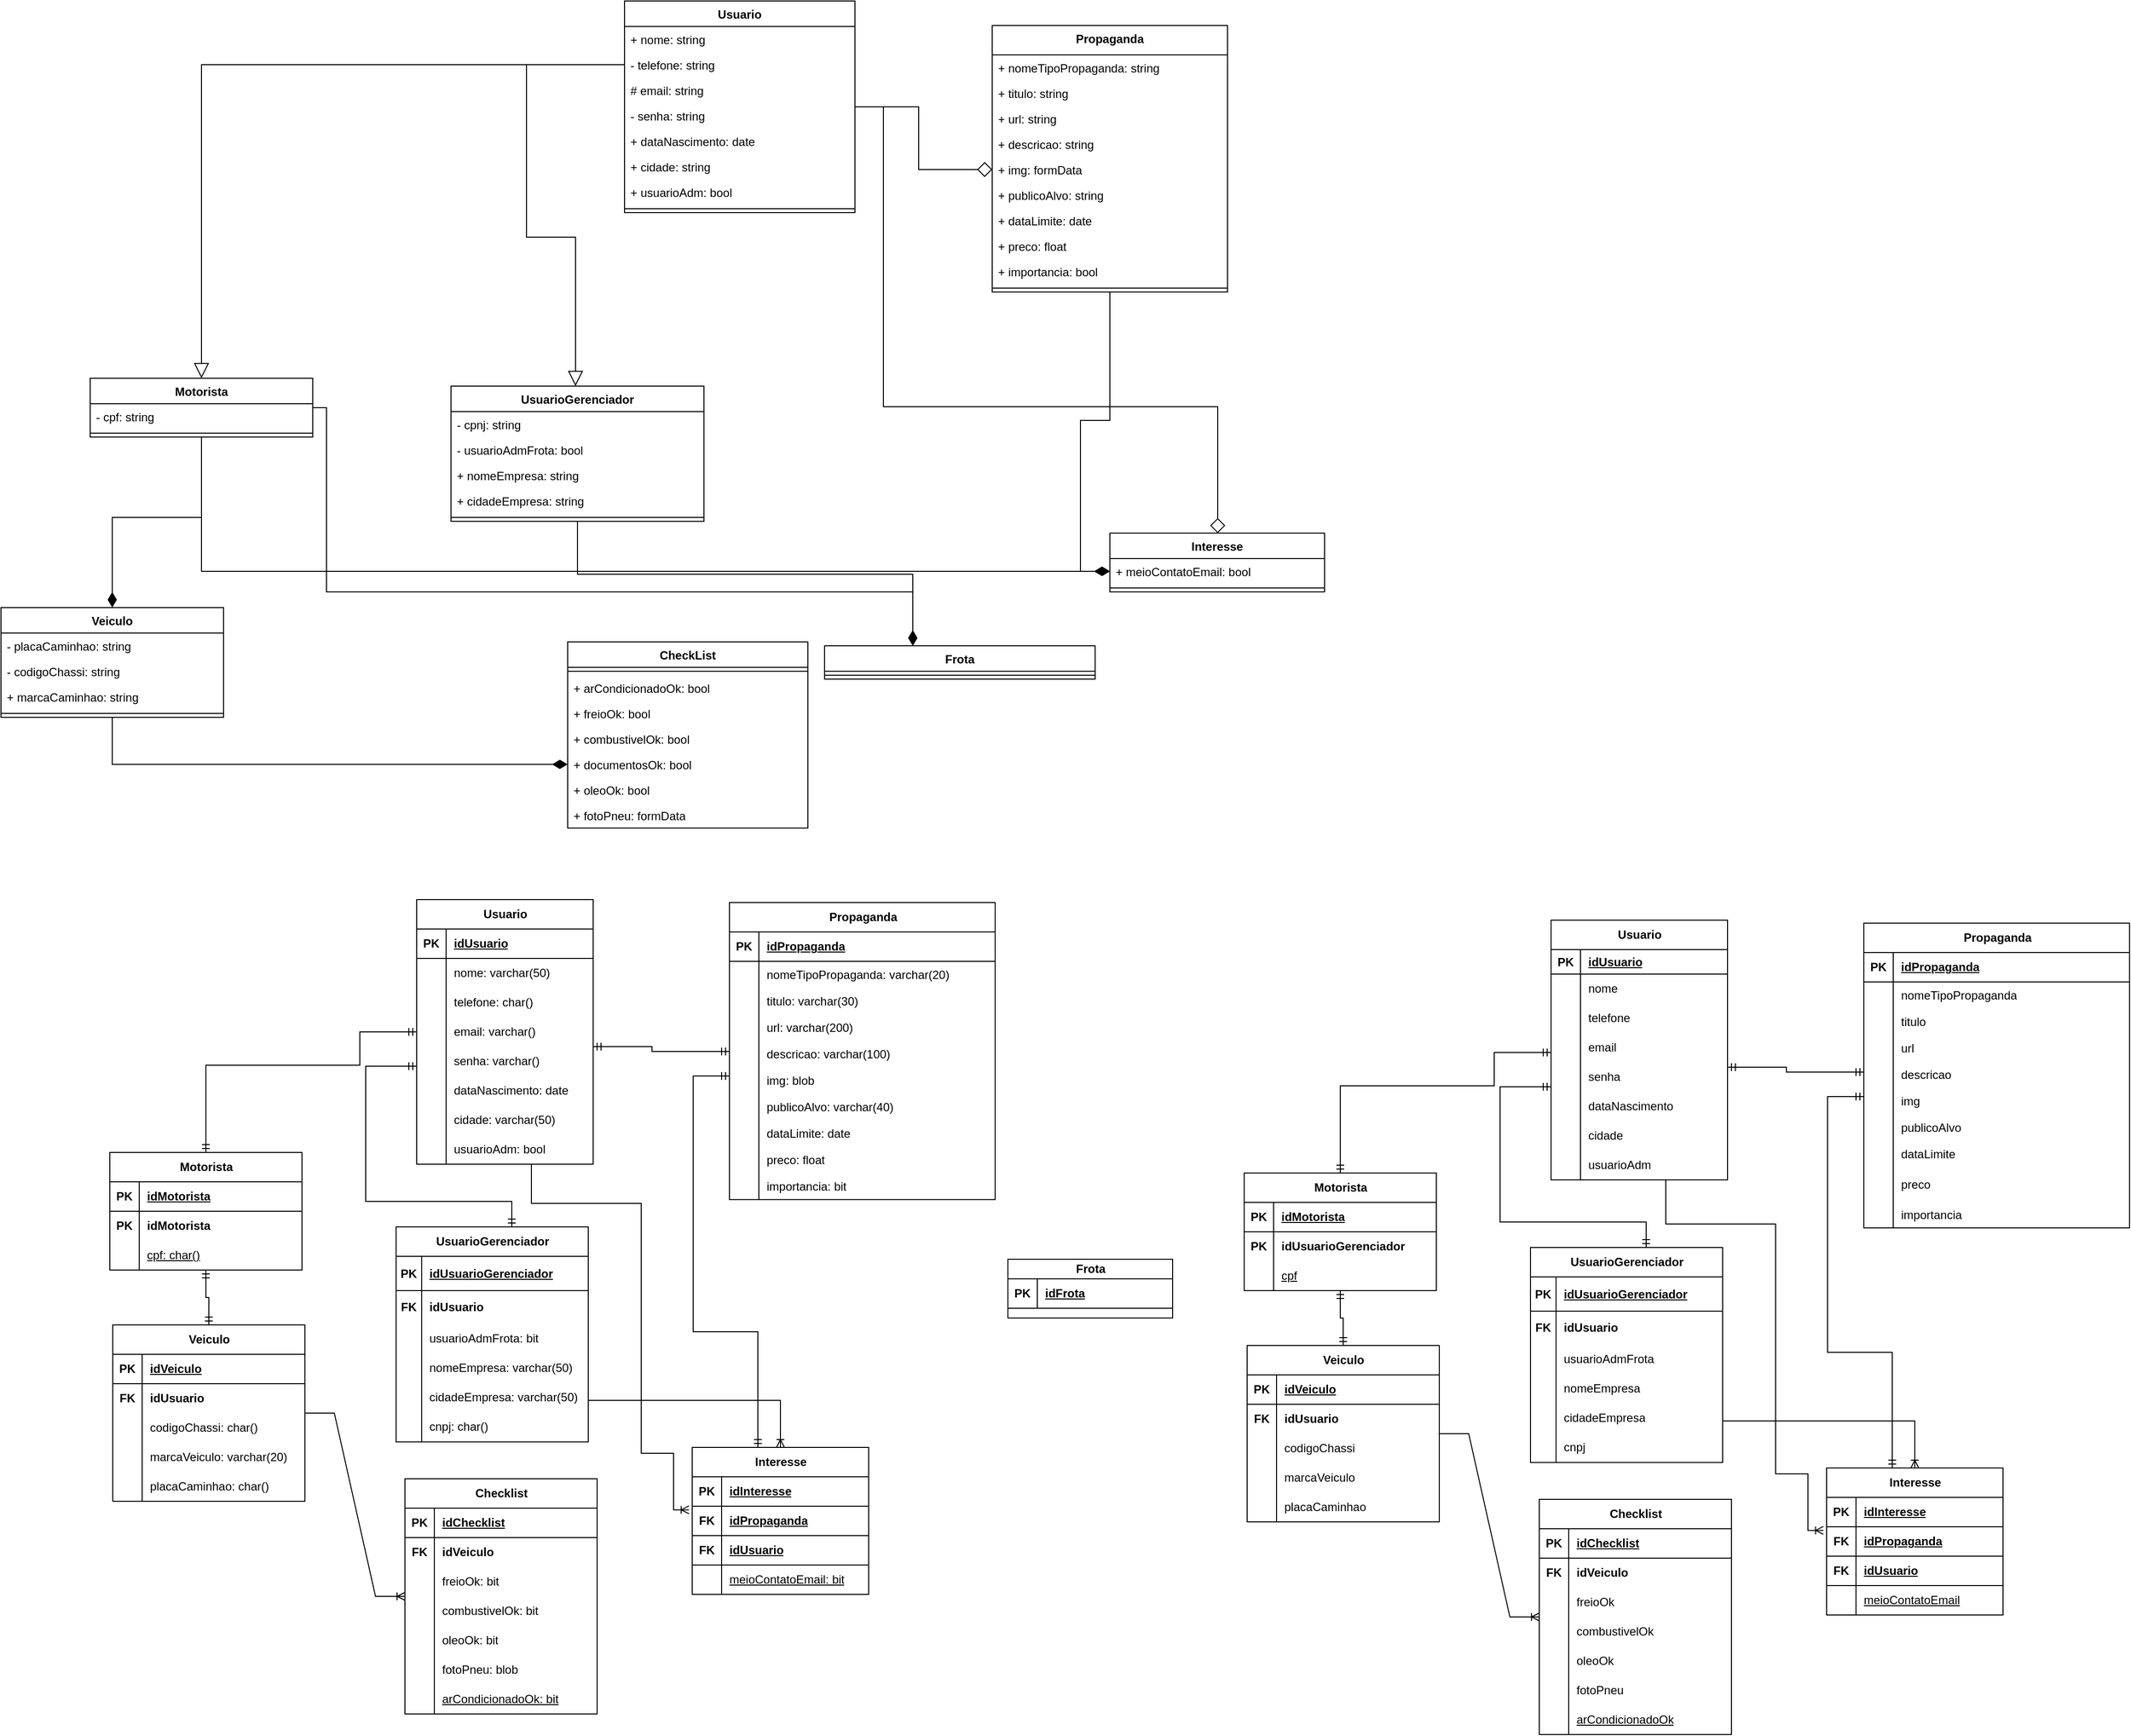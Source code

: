 <mxfile version="22.0.4" type="device">
  <diagram name="Página-1" id="kJ2uRfqSZuhs-0CQ3X8s">
    <mxGraphModel dx="2140" dy="1877" grid="0" gridSize="10" guides="1" tooltips="1" connect="1" arrows="1" fold="1" page="1" pageScale="1" pageWidth="827" pageHeight="1169" background="none" math="0" shadow="0">
      <root>
        <mxCell id="0" />
        <mxCell id="1" parent="0" />
        <mxCell id="hn4ZYdpucegocV_tVcTx-158" value="Usuario" style="swimlane;fontStyle=1;align=center;verticalAlign=top;childLayout=stackLayout;horizontal=1;startSize=26;horizontalStack=0;resizeParent=1;resizeParentMax=0;resizeLast=0;collapsible=1;marginBottom=0;whiteSpace=wrap;html=1;" vertex="1" parent="1">
          <mxGeometry x="307" y="-211" width="235" height="216" as="geometry" />
        </mxCell>
        <mxCell id="hn4ZYdpucegocV_tVcTx-159" value="+ nome: string" style="text;strokeColor=none;fillColor=none;align=left;verticalAlign=top;spacingLeft=4;spacingRight=4;overflow=hidden;rotatable=0;points=[[0,0.5],[1,0.5]];portConstraint=eastwest;whiteSpace=wrap;html=1;" vertex="1" parent="hn4ZYdpucegocV_tVcTx-158">
          <mxGeometry y="26" width="235" height="26" as="geometry" />
        </mxCell>
        <mxCell id="hn4ZYdpucegocV_tVcTx-160" value="- telefone: string" style="text;strokeColor=none;fillColor=none;align=left;verticalAlign=top;spacingLeft=4;spacingRight=4;overflow=hidden;rotatable=0;points=[[0,0.5],[1,0.5]];portConstraint=eastwest;whiteSpace=wrap;html=1;" vertex="1" parent="hn4ZYdpucegocV_tVcTx-158">
          <mxGeometry y="52" width="235" height="26" as="geometry" />
        </mxCell>
        <mxCell id="hn4ZYdpucegocV_tVcTx-161" value="# email: string" style="text;strokeColor=none;fillColor=none;align=left;verticalAlign=top;spacingLeft=4;spacingRight=4;overflow=hidden;rotatable=0;points=[[0,0.5],[1,0.5]];portConstraint=eastwest;whiteSpace=wrap;html=1;" vertex="1" parent="hn4ZYdpucegocV_tVcTx-158">
          <mxGeometry y="78" width="235" height="26" as="geometry" />
        </mxCell>
        <mxCell id="hn4ZYdpucegocV_tVcTx-162" value="- senha: string" style="text;strokeColor=none;fillColor=none;align=left;verticalAlign=top;spacingLeft=4;spacingRight=4;overflow=hidden;rotatable=0;points=[[0,0.5],[1,0.5]];portConstraint=eastwest;whiteSpace=wrap;html=1;" vertex="1" parent="hn4ZYdpucegocV_tVcTx-158">
          <mxGeometry y="104" width="235" height="26" as="geometry" />
        </mxCell>
        <mxCell id="hn4ZYdpucegocV_tVcTx-163" value="+ dataNascimento: date" style="text;strokeColor=none;fillColor=none;align=left;verticalAlign=top;spacingLeft=4;spacingRight=4;overflow=hidden;rotatable=0;points=[[0,0.5],[1,0.5]];portConstraint=eastwest;whiteSpace=wrap;html=1;" vertex="1" parent="hn4ZYdpucegocV_tVcTx-158">
          <mxGeometry y="130" width="235" height="26" as="geometry" />
        </mxCell>
        <mxCell id="hn4ZYdpucegocV_tVcTx-164" value="+ cidade: string" style="text;strokeColor=none;fillColor=none;align=left;verticalAlign=top;spacingLeft=4;spacingRight=4;overflow=hidden;rotatable=0;points=[[0,0.5],[1,0.5]];portConstraint=eastwest;whiteSpace=wrap;html=1;" vertex="1" parent="hn4ZYdpucegocV_tVcTx-158">
          <mxGeometry y="156" width="235" height="26" as="geometry" />
        </mxCell>
        <mxCell id="hn4ZYdpucegocV_tVcTx-165" value="+ usuarioAdm: bool" style="text;strokeColor=none;fillColor=none;align=left;verticalAlign=top;spacingLeft=4;spacingRight=4;overflow=hidden;rotatable=0;points=[[0,0.5],[1,0.5]];portConstraint=eastwest;whiteSpace=wrap;html=1;" vertex="1" parent="hn4ZYdpucegocV_tVcTx-158">
          <mxGeometry y="182" width="235" height="26" as="geometry" />
        </mxCell>
        <mxCell id="hn4ZYdpucegocV_tVcTx-166" value="" style="line;strokeWidth=1;fillColor=none;align=left;verticalAlign=middle;spacingTop=-1;spacingLeft=3;spacingRight=3;rotatable=0;labelPosition=right;points=[];portConstraint=eastwest;strokeColor=inherit;" vertex="1" parent="hn4ZYdpucegocV_tVcTx-158">
          <mxGeometry y="208" width="235" height="8" as="geometry" />
        </mxCell>
        <mxCell id="hn4ZYdpucegocV_tVcTx-172" style="edgeStyle=orthogonalEdgeStyle;rounded=0;orthogonalLoop=1;jettySize=auto;html=1;entryX=0;entryY=0.5;entryDx=0;entryDy=0;endArrow=diamondThin;endFill=1;endSize=13;exitX=0.5;exitY=1;exitDx=0;exitDy=0;" edge="1" parent="1" source="hn4ZYdpucegocV_tVcTx-175" target="hn4ZYdpucegocV_tVcTx-206">
          <mxGeometry relative="1" as="geometry">
            <mxPoint x="601.0" y="265" as="sourcePoint" />
          </mxGeometry>
        </mxCell>
        <mxCell id="hn4ZYdpucegocV_tVcTx-173" style="edgeStyle=orthogonalEdgeStyle;rounded=0;orthogonalLoop=1;jettySize=auto;html=1;endArrow=diamondThin;endFill=1;endSize=13;strokeWidth=1;startSize=13;exitX=0.5;exitY=1;exitDx=0;exitDy=0;" edge="1" parent="1" source="hn4ZYdpucegocV_tVcTx-175" target="hn4ZYdpucegocV_tVcTx-219">
          <mxGeometry relative="1" as="geometry">
            <Array as="points">
              <mxPoint x="259" y="374" />
              <mxPoint x="601" y="374" />
            </Array>
            <mxPoint x="601.0" y="265" as="sourcePoint" />
          </mxGeometry>
        </mxCell>
        <mxCell id="hn4ZYdpucegocV_tVcTx-174" style="edgeStyle=orthogonalEdgeStyle;rounded=0;orthogonalLoop=1;jettySize=auto;html=1;entryX=0;entryY=0.5;entryDx=0;entryDy=0;endArrow=diamondThin;endFill=1;endSize=13;" edge="1" parent="1" source="hn4ZYdpucegocV_tVcTx-175" target="hn4ZYdpucegocV_tVcTx-206">
          <mxGeometry relative="1" as="geometry">
            <mxPoint x="351" y="683.0" as="targetPoint" />
          </mxGeometry>
        </mxCell>
        <mxCell id="hn4ZYdpucegocV_tVcTx-175" value="UsuarioGerenciador" style="swimlane;fontStyle=1;align=center;verticalAlign=top;childLayout=stackLayout;horizontal=1;startSize=26;horizontalStack=0;resizeParent=1;resizeParentMax=0;resizeLast=0;collapsible=1;marginBottom=0;whiteSpace=wrap;html=1;" vertex="1" parent="1">
          <mxGeometry x="130" y="182" width="258" height="138" as="geometry" />
        </mxCell>
        <mxCell id="hn4ZYdpucegocV_tVcTx-176" value="- cpnj: string" style="text;strokeColor=none;fillColor=none;align=left;verticalAlign=top;spacingLeft=4;spacingRight=4;overflow=hidden;rotatable=0;points=[[0,0.5],[1,0.5]];portConstraint=eastwest;whiteSpace=wrap;html=1;" vertex="1" parent="hn4ZYdpucegocV_tVcTx-175">
          <mxGeometry y="26" width="258" height="26" as="geometry" />
        </mxCell>
        <mxCell id="hn4ZYdpucegocV_tVcTx-177" value="- usuarioAdmFrota: bool" style="text;strokeColor=none;fillColor=none;align=left;verticalAlign=top;spacingLeft=4;spacingRight=4;overflow=hidden;rotatable=0;points=[[0,0.5],[1,0.5]];portConstraint=eastwest;whiteSpace=wrap;html=1;" vertex="1" parent="hn4ZYdpucegocV_tVcTx-175">
          <mxGeometry y="52" width="258" height="26" as="geometry" />
        </mxCell>
        <mxCell id="hn4ZYdpucegocV_tVcTx-178" value="+&amp;nbsp;nomeEmpresa: string" style="text;strokeColor=none;fillColor=none;align=left;verticalAlign=top;spacingLeft=4;spacingRight=4;overflow=hidden;rotatable=0;points=[[0,0.5],[1,0.5]];portConstraint=eastwest;whiteSpace=wrap;html=1;" vertex="1" parent="hn4ZYdpucegocV_tVcTx-175">
          <mxGeometry y="78" width="258" height="26" as="geometry" />
        </mxCell>
        <mxCell id="hn4ZYdpucegocV_tVcTx-179" value="+ cidadeEmpresa: string" style="text;strokeColor=none;fillColor=none;align=left;verticalAlign=top;spacingLeft=4;spacingRight=4;overflow=hidden;rotatable=0;points=[[0,0.5],[1,0.5]];portConstraint=eastwest;whiteSpace=wrap;html=1;" vertex="1" parent="hn4ZYdpucegocV_tVcTx-175">
          <mxGeometry y="104" width="258" height="26" as="geometry" />
        </mxCell>
        <mxCell id="hn4ZYdpucegocV_tVcTx-180" value="" style="line;strokeWidth=1;fillColor=none;align=left;verticalAlign=middle;spacingTop=-1;spacingLeft=3;spacingRight=3;rotatable=0;labelPosition=right;points=[];portConstraint=eastwest;strokeColor=inherit;" vertex="1" parent="hn4ZYdpucegocV_tVcTx-175">
          <mxGeometry y="130" width="258" height="8" as="geometry" />
        </mxCell>
        <mxCell id="hn4ZYdpucegocV_tVcTx-181" style="edgeStyle=orthogonalEdgeStyle;rounded=0;orthogonalLoop=1;jettySize=auto;html=1;entryX=0;entryY=0.5;entryDx=0;entryDy=0;strokeWidth=1;endArrow=diamondThin;endFill=1;endSize=13;" edge="1" parent="1" source="hn4ZYdpucegocV_tVcTx-185" target="hn4ZYdpucegocV_tVcTx-206">
          <mxGeometry relative="1" as="geometry">
            <Array as="points">
              <mxPoint x="-124" y="371" />
            </Array>
          </mxGeometry>
        </mxCell>
        <mxCell id="hn4ZYdpucegocV_tVcTx-182" style="edgeStyle=orthogonalEdgeStyle;rounded=0;orthogonalLoop=1;jettySize=auto;html=1;entryX=0;entryY=0.5;entryDx=0;entryDy=0;endArrow=diamondThin;endFill=1;endSize=13;" edge="1" parent="1" source="hn4ZYdpucegocV_tVcTx-225" target="hn4ZYdpucegocV_tVcTx-213">
          <mxGeometry relative="1" as="geometry" />
        </mxCell>
        <mxCell id="hn4ZYdpucegocV_tVcTx-183" style="edgeStyle=orthogonalEdgeStyle;rounded=0;orthogonalLoop=1;jettySize=auto;html=1;endArrow=diamondThin;endFill=1;endSize=13;" edge="1" parent="1" source="hn4ZYdpucegocV_tVcTx-185" target="hn4ZYdpucegocV_tVcTx-219">
          <mxGeometry relative="1" as="geometry">
            <Array as="points">
              <mxPoint x="3" y="392" />
              <mxPoint x="601" y="392" />
            </Array>
          </mxGeometry>
        </mxCell>
        <mxCell id="hn4ZYdpucegocV_tVcTx-184" style="edgeStyle=orthogonalEdgeStyle;rounded=0;orthogonalLoop=1;jettySize=auto;html=1;endSize=13;endArrow=diamondThin;endFill=1;" edge="1" parent="1" source="hn4ZYdpucegocV_tVcTx-185" target="hn4ZYdpucegocV_tVcTx-225">
          <mxGeometry relative="1" as="geometry" />
        </mxCell>
        <mxCell id="hn4ZYdpucegocV_tVcTx-185" value="Motorista" style="swimlane;fontStyle=1;align=center;verticalAlign=top;childLayout=stackLayout;horizontal=1;startSize=26;horizontalStack=0;resizeParent=1;resizeParentMax=0;resizeLast=0;collapsible=1;marginBottom=0;whiteSpace=wrap;html=1;" vertex="1" parent="1">
          <mxGeometry x="-238" y="174" width="227" height="60" as="geometry" />
        </mxCell>
        <mxCell id="hn4ZYdpucegocV_tVcTx-186" value="- cpf: string" style="text;strokeColor=none;fillColor=none;align=left;verticalAlign=top;spacingLeft=4;spacingRight=4;overflow=hidden;rotatable=0;points=[[0,0.5],[1,0.5]];portConstraint=eastwest;whiteSpace=wrap;html=1;" vertex="1" parent="hn4ZYdpucegocV_tVcTx-185">
          <mxGeometry y="26" width="227" height="26" as="geometry" />
        </mxCell>
        <mxCell id="hn4ZYdpucegocV_tVcTx-187" value="" style="line;strokeWidth=1;fillColor=none;align=left;verticalAlign=middle;spacingTop=-1;spacingLeft=3;spacingRight=3;rotatable=0;labelPosition=right;points=[];portConstraint=eastwest;strokeColor=inherit;" vertex="1" parent="hn4ZYdpucegocV_tVcTx-185">
          <mxGeometry y="52" width="227" height="8" as="geometry" />
        </mxCell>
        <mxCell id="hn4ZYdpucegocV_tVcTx-188" style="edgeStyle=orthogonalEdgeStyle;rounded=0;orthogonalLoop=1;jettySize=auto;html=1;endArrow=diamond;endFill=0;endSize=13;" edge="1" parent="1" source="hn4ZYdpucegocV_tVcTx-158" target="hn4ZYdpucegocV_tVcTx-197">
          <mxGeometry relative="1" as="geometry" />
        </mxCell>
        <mxCell id="hn4ZYdpucegocV_tVcTx-189" style="edgeStyle=orthogonalEdgeStyle;rounded=0;orthogonalLoop=1;jettySize=auto;html=1;endSize=13;endArrow=diamondThin;endFill=1;" edge="1" parent="1" source="hn4ZYdpucegocV_tVcTx-192" target="hn4ZYdpucegocV_tVcTx-206">
          <mxGeometry relative="1" as="geometry">
            <mxPoint x="800.08" y="141.844" as="sourcePoint" />
          </mxGeometry>
        </mxCell>
        <mxCell id="hn4ZYdpucegocV_tVcTx-190" style="edgeStyle=orthogonalEdgeStyle;rounded=0;orthogonalLoop=1;jettySize=auto;html=1;endArrow=block;endFill=0;endSize=13;" edge="1" parent="1" source="hn4ZYdpucegocV_tVcTx-158" target="hn4ZYdpucegocV_tVcTx-175">
          <mxGeometry relative="1" as="geometry">
            <Array as="points">
              <mxPoint x="207" y="-146" />
              <mxPoint x="207" y="30" />
              <mxPoint x="257" y="30" />
            </Array>
          </mxGeometry>
        </mxCell>
        <mxCell id="hn4ZYdpucegocV_tVcTx-191" style="edgeStyle=orthogonalEdgeStyle;rounded=0;orthogonalLoop=1;jettySize=auto;html=1;endArrow=block;endFill=0;strokeWidth=1;endSize=13;" edge="1" parent="1" source="hn4ZYdpucegocV_tVcTx-160" target="hn4ZYdpucegocV_tVcTx-185">
          <mxGeometry relative="1" as="geometry" />
        </mxCell>
        <mxCell id="hn4ZYdpucegocV_tVcTx-192" value="Propaganda" style="swimlane;fontStyle=1;align=center;verticalAlign=top;childLayout=stackLayout;horizontal=1;startSize=30;horizontalStack=0;resizeParent=1;resizeParentMax=0;resizeLast=0;collapsible=1;marginBottom=0;whiteSpace=wrap;html=1;" vertex="1" parent="1">
          <mxGeometry x="682" y="-186" width="240" height="272" as="geometry" />
        </mxCell>
        <mxCell id="hn4ZYdpucegocV_tVcTx-193" value="+ nomeTipoPropaganda: string" style="text;strokeColor=none;fillColor=none;align=left;verticalAlign=top;spacingLeft=4;spacingRight=4;overflow=hidden;rotatable=0;points=[[0,0.5],[1,0.5]];portConstraint=eastwest;whiteSpace=wrap;html=1;" vertex="1" parent="hn4ZYdpucegocV_tVcTx-192">
          <mxGeometry y="30" width="240" height="26" as="geometry" />
        </mxCell>
        <mxCell id="hn4ZYdpucegocV_tVcTx-194" value="+ titulo: string" style="text;strokeColor=none;fillColor=none;align=left;verticalAlign=top;spacingLeft=4;spacingRight=4;overflow=hidden;rotatable=0;points=[[0,0.5],[1,0.5]];portConstraint=eastwest;whiteSpace=wrap;html=1;" vertex="1" parent="hn4ZYdpucegocV_tVcTx-192">
          <mxGeometry y="56" width="240" height="26" as="geometry" />
        </mxCell>
        <mxCell id="hn4ZYdpucegocV_tVcTx-195" value="+ url: string" style="text;strokeColor=none;fillColor=none;align=left;verticalAlign=top;spacingLeft=4;spacingRight=4;overflow=hidden;rotatable=0;points=[[0,0.5],[1,0.5]];portConstraint=eastwest;whiteSpace=wrap;html=1;" vertex="1" parent="hn4ZYdpucegocV_tVcTx-192">
          <mxGeometry y="82" width="240" height="26" as="geometry" />
        </mxCell>
        <mxCell id="hn4ZYdpucegocV_tVcTx-196" value="+ descricao: string" style="text;strokeColor=none;fillColor=none;align=left;verticalAlign=top;spacingLeft=4;spacingRight=4;overflow=hidden;rotatable=0;points=[[0,0.5],[1,0.5]];portConstraint=eastwest;whiteSpace=wrap;html=1;" vertex="1" parent="hn4ZYdpucegocV_tVcTx-192">
          <mxGeometry y="108" width="240" height="26" as="geometry" />
        </mxCell>
        <mxCell id="hn4ZYdpucegocV_tVcTx-197" value="+ img: formData" style="text;strokeColor=none;fillColor=none;align=left;verticalAlign=top;spacingLeft=4;spacingRight=4;overflow=hidden;rotatable=0;points=[[0,0.5],[1,0.5]];portConstraint=eastwest;whiteSpace=wrap;html=1;" vertex="1" parent="hn4ZYdpucegocV_tVcTx-192">
          <mxGeometry y="134" width="240" height="26" as="geometry" />
        </mxCell>
        <mxCell id="hn4ZYdpucegocV_tVcTx-198" value="+ publicoAlvo: string" style="text;strokeColor=none;fillColor=none;align=left;verticalAlign=top;spacingLeft=4;spacingRight=4;overflow=hidden;rotatable=0;points=[[0,0.5],[1,0.5]];portConstraint=eastwest;whiteSpace=wrap;html=1;" vertex="1" parent="hn4ZYdpucegocV_tVcTx-192">
          <mxGeometry y="160" width="240" height="26" as="geometry" />
        </mxCell>
        <mxCell id="hn4ZYdpucegocV_tVcTx-199" value="+ dataLimite: date" style="text;strokeColor=none;fillColor=none;align=left;verticalAlign=top;spacingLeft=4;spacingRight=4;overflow=hidden;rotatable=0;points=[[0,0.5],[1,0.5]];portConstraint=eastwest;whiteSpace=wrap;html=1;" vertex="1" parent="hn4ZYdpucegocV_tVcTx-192">
          <mxGeometry y="186" width="240" height="26" as="geometry" />
        </mxCell>
        <mxCell id="hn4ZYdpucegocV_tVcTx-200" value="+ preco: float" style="text;strokeColor=none;fillColor=none;align=left;verticalAlign=top;spacingLeft=4;spacingRight=4;overflow=hidden;rotatable=0;points=[[0,0.5],[1,0.5]];portConstraint=eastwest;whiteSpace=wrap;html=1;" vertex="1" parent="hn4ZYdpucegocV_tVcTx-192">
          <mxGeometry y="212" width="240" height="26" as="geometry" />
        </mxCell>
        <mxCell id="hn4ZYdpucegocV_tVcTx-201" value="+ importancia: bool" style="text;strokeColor=none;fillColor=none;align=left;verticalAlign=top;spacingLeft=4;spacingRight=4;overflow=hidden;rotatable=0;points=[[0,0.5],[1,0.5]];portConstraint=eastwest;whiteSpace=wrap;html=1;" vertex="1" parent="hn4ZYdpucegocV_tVcTx-192">
          <mxGeometry y="238" width="240" height="26" as="geometry" />
        </mxCell>
        <mxCell id="hn4ZYdpucegocV_tVcTx-202" value="" style="line;strokeWidth=1;fillColor=none;align=left;verticalAlign=middle;spacingTop=-1;spacingLeft=3;spacingRight=3;rotatable=0;labelPosition=right;points=[];portConstraint=eastwest;strokeColor=inherit;" vertex="1" parent="hn4ZYdpucegocV_tVcTx-192">
          <mxGeometry y="264" width="240" height="8" as="geometry" />
        </mxCell>
        <mxCell id="hn4ZYdpucegocV_tVcTx-205" value="Interesse" style="swimlane;fontStyle=1;align=center;verticalAlign=top;childLayout=stackLayout;horizontal=1;startSize=26;horizontalStack=0;resizeParent=1;resizeParentMax=0;resizeLast=0;collapsible=1;marginBottom=0;whiteSpace=wrap;html=1;" vertex="1" parent="1">
          <mxGeometry x="802" y="332" width="219" height="60" as="geometry" />
        </mxCell>
        <mxCell id="hn4ZYdpucegocV_tVcTx-206" value="+ meioContatoEmail: bool" style="text;strokeColor=none;fillColor=none;align=left;verticalAlign=top;spacingLeft=4;spacingRight=4;overflow=hidden;rotatable=0;points=[[0,0.5],[1,0.5]];portConstraint=eastwest;whiteSpace=wrap;html=1;" vertex="1" parent="hn4ZYdpucegocV_tVcTx-205">
          <mxGeometry y="26" width="219" height="26" as="geometry" />
        </mxCell>
        <mxCell id="hn4ZYdpucegocV_tVcTx-207" value="" style="line;strokeWidth=1;fillColor=none;align=left;verticalAlign=middle;spacingTop=-1;spacingLeft=3;spacingRight=3;rotatable=0;labelPosition=right;points=[];portConstraint=eastwest;strokeColor=inherit;" vertex="1" parent="hn4ZYdpucegocV_tVcTx-205">
          <mxGeometry y="52" width="219" height="8" as="geometry" />
        </mxCell>
        <mxCell id="hn4ZYdpucegocV_tVcTx-209" value="CheckList" style="swimlane;fontStyle=1;align=center;verticalAlign=top;childLayout=stackLayout;horizontal=1;startSize=26;horizontalStack=0;resizeParent=1;resizeParentMax=0;resizeLast=0;collapsible=1;marginBottom=0;whiteSpace=wrap;html=1;" vertex="1" parent="1">
          <mxGeometry x="249" y="443" width="245" height="190" as="geometry" />
        </mxCell>
        <mxCell id="hn4ZYdpucegocV_tVcTx-216" value="" style="line;strokeWidth=1;fillColor=none;align=left;verticalAlign=middle;spacingTop=-1;spacingLeft=3;spacingRight=3;rotatable=0;labelPosition=right;points=[];portConstraint=eastwest;strokeColor=inherit;" vertex="1" parent="hn4ZYdpucegocV_tVcTx-209">
          <mxGeometry y="26" width="245" height="8" as="geometry" />
        </mxCell>
        <mxCell id="hn4ZYdpucegocV_tVcTx-210" value="+ arCondicionadoOk: bool" style="text;strokeColor=none;fillColor=none;align=left;verticalAlign=top;spacingLeft=4;spacingRight=4;overflow=hidden;rotatable=0;points=[[0,0.5],[1,0.5]];portConstraint=eastwest;whiteSpace=wrap;html=1;" vertex="1" parent="hn4ZYdpucegocV_tVcTx-209">
          <mxGeometry y="34" width="245" height="26" as="geometry" />
        </mxCell>
        <mxCell id="hn4ZYdpucegocV_tVcTx-211" value="+ freioOk: bool" style="text;strokeColor=none;fillColor=none;align=left;verticalAlign=top;spacingLeft=4;spacingRight=4;overflow=hidden;rotatable=0;points=[[0,0.5],[1,0.5]];portConstraint=eastwest;whiteSpace=wrap;html=1;" vertex="1" parent="hn4ZYdpucegocV_tVcTx-209">
          <mxGeometry y="60" width="245" height="26" as="geometry" />
        </mxCell>
        <mxCell id="hn4ZYdpucegocV_tVcTx-212" value="+ combustivelOk: bool" style="text;strokeColor=none;fillColor=none;align=left;verticalAlign=top;spacingLeft=4;spacingRight=4;overflow=hidden;rotatable=0;points=[[0,0.5],[1,0.5]];portConstraint=eastwest;whiteSpace=wrap;html=1;" vertex="1" parent="hn4ZYdpucegocV_tVcTx-209">
          <mxGeometry y="86" width="245" height="26" as="geometry" />
        </mxCell>
        <mxCell id="hn4ZYdpucegocV_tVcTx-213" value="+ documentosOk: bool" style="text;strokeColor=none;fillColor=none;align=left;verticalAlign=top;spacingLeft=4;spacingRight=4;overflow=hidden;rotatable=0;points=[[0,0.5],[1,0.5]];portConstraint=eastwest;whiteSpace=wrap;html=1;" vertex="1" parent="hn4ZYdpucegocV_tVcTx-209">
          <mxGeometry y="112" width="245" height="26" as="geometry" />
        </mxCell>
        <mxCell id="hn4ZYdpucegocV_tVcTx-214" value="+ oleoOk: bool" style="text;strokeColor=none;fillColor=none;align=left;verticalAlign=top;spacingLeft=4;spacingRight=4;overflow=hidden;rotatable=0;points=[[0,0.5],[1,0.5]];portConstraint=eastwest;whiteSpace=wrap;html=1;" vertex="1" parent="hn4ZYdpucegocV_tVcTx-209">
          <mxGeometry y="138" width="245" height="26" as="geometry" />
        </mxCell>
        <mxCell id="hn4ZYdpucegocV_tVcTx-215" value="+ fotoPneu: formData" style="text;strokeColor=none;fillColor=none;align=left;verticalAlign=top;spacingLeft=4;spacingRight=4;overflow=hidden;rotatable=0;points=[[0,0.5],[1,0.5]];portConstraint=eastwest;whiteSpace=wrap;html=1;rounded=0;glass=0;" vertex="1" parent="hn4ZYdpucegocV_tVcTx-209">
          <mxGeometry y="164" width="245" height="26" as="geometry" />
        </mxCell>
        <mxCell id="hn4ZYdpucegocV_tVcTx-219" value="Frota" style="swimlane;fontStyle=1;align=center;verticalAlign=top;childLayout=stackLayout;horizontal=1;startSize=26;horizontalStack=0;resizeParent=1;resizeParentMax=0;resizeLast=0;collapsible=1;marginBottom=0;whiteSpace=wrap;html=1;" vertex="1" parent="1">
          <mxGeometry x="511" y="447" width="276" height="34" as="geometry" />
        </mxCell>
        <mxCell id="hn4ZYdpucegocV_tVcTx-220" value="" style="line;strokeWidth=1;fillColor=none;align=left;verticalAlign=middle;spacingTop=-1;spacingLeft=3;spacingRight=3;rotatable=0;labelPosition=right;points=[];portConstraint=eastwest;strokeColor=inherit;" vertex="1" parent="hn4ZYdpucegocV_tVcTx-219">
          <mxGeometry y="26" width="276" height="8" as="geometry" />
        </mxCell>
        <mxCell id="hn4ZYdpucegocV_tVcTx-225" value="Veiculo" style="swimlane;fontStyle=1;align=center;verticalAlign=top;childLayout=stackLayout;horizontal=1;startSize=26;horizontalStack=0;resizeParent=1;resizeParentMax=0;resizeLast=0;collapsible=1;marginBottom=0;whiteSpace=wrap;html=1;" vertex="1" parent="1">
          <mxGeometry x="-329" y="408" width="227" height="112" as="geometry" />
        </mxCell>
        <mxCell id="hn4ZYdpucegocV_tVcTx-226" value="- placaCaminhao: string" style="text;strokeColor=none;fillColor=none;align=left;verticalAlign=top;spacingLeft=4;spacingRight=4;overflow=hidden;rotatable=0;points=[[0,0.5],[1,0.5]];portConstraint=eastwest;whiteSpace=wrap;html=1;" vertex="1" parent="hn4ZYdpucegocV_tVcTx-225">
          <mxGeometry y="26" width="227" height="26" as="geometry" />
        </mxCell>
        <mxCell id="hn4ZYdpucegocV_tVcTx-227" value="- codigoChassi: string" style="text;strokeColor=none;fillColor=none;align=left;verticalAlign=top;spacingLeft=4;spacingRight=4;overflow=hidden;rotatable=0;points=[[0,0.5],[1,0.5]];portConstraint=eastwest;whiteSpace=wrap;html=1;" vertex="1" parent="hn4ZYdpucegocV_tVcTx-225">
          <mxGeometry y="52" width="227" height="26" as="geometry" />
        </mxCell>
        <mxCell id="hn4ZYdpucegocV_tVcTx-228" value="+ marcaCaminhao: string" style="text;strokeColor=none;fillColor=none;align=left;verticalAlign=top;spacingLeft=4;spacingRight=4;overflow=hidden;rotatable=0;points=[[0,0.5],[1,0.5]];portConstraint=eastwest;whiteSpace=wrap;html=1;" vertex="1" parent="hn4ZYdpucegocV_tVcTx-225">
          <mxGeometry y="78" width="227" height="26" as="geometry" />
        </mxCell>
        <mxCell id="hn4ZYdpucegocV_tVcTx-229" value="" style="line;strokeWidth=1;fillColor=none;align=left;verticalAlign=middle;spacingTop=-1;spacingLeft=3;spacingRight=3;rotatable=0;labelPosition=right;points=[];portConstraint=eastwest;strokeColor=inherit;" vertex="1" parent="hn4ZYdpucegocV_tVcTx-225">
          <mxGeometry y="104" width="227" height="8" as="geometry" />
        </mxCell>
        <mxCell id="hn4ZYdpucegocV_tVcTx-231" style="edgeStyle=orthogonalEdgeStyle;rounded=0;orthogonalLoop=1;jettySize=auto;html=1;endArrow=diamond;endFill=0;endSize=13;" edge="1" parent="1" source="hn4ZYdpucegocV_tVcTx-158" target="hn4ZYdpucegocV_tVcTx-205">
          <mxGeometry relative="1" as="geometry">
            <mxPoint x="798" y="-16" as="sourcePoint" />
            <mxPoint x="1049" y="97" as="targetPoint" />
            <Array as="points">
              <mxPoint x="571" y="-103" />
              <mxPoint x="571" y="203" />
              <mxPoint x="912" y="203" />
            </Array>
          </mxGeometry>
        </mxCell>
        <mxCell id="hn4ZYdpucegocV_tVcTx-234" value="Propaganda" style="shape=table;startSize=30;container=1;collapsible=1;childLayout=tableLayout;fixedRows=1;rowLines=0;fontStyle=1;align=center;resizeLast=1;html=1;" vertex="1" parent="1">
          <mxGeometry x="414" y="709" width="271" height="303.15" as="geometry" />
        </mxCell>
        <mxCell id="hn4ZYdpucegocV_tVcTx-235" value="" style="shape=tableRow;horizontal=0;startSize=0;swimlaneHead=0;swimlaneBody=0;fillColor=none;collapsible=0;dropTarget=0;points=[[0,0.5],[1,0.5]];portConstraint=eastwest;top=0;left=0;right=0;bottom=1;" vertex="1" parent="hn4ZYdpucegocV_tVcTx-234">
          <mxGeometry y="30" width="271" height="30" as="geometry" />
        </mxCell>
        <mxCell id="hn4ZYdpucegocV_tVcTx-236" value="PK" style="shape=partialRectangle;connectable=0;fillColor=none;top=0;left=0;bottom=0;right=0;fontStyle=1;overflow=hidden;whiteSpace=wrap;html=1;" vertex="1" parent="hn4ZYdpucegocV_tVcTx-235">
          <mxGeometry width="30" height="30" as="geometry">
            <mxRectangle width="30" height="30" as="alternateBounds" />
          </mxGeometry>
        </mxCell>
        <mxCell id="hn4ZYdpucegocV_tVcTx-237" value="idPropaganda" style="shape=partialRectangle;connectable=0;fillColor=none;top=0;left=0;bottom=0;right=0;align=left;spacingLeft=6;fontStyle=5;overflow=hidden;whiteSpace=wrap;html=1;" vertex="1" parent="hn4ZYdpucegocV_tVcTx-235">
          <mxGeometry x="30" width="241" height="30" as="geometry">
            <mxRectangle width="241" height="30" as="alternateBounds" />
          </mxGeometry>
        </mxCell>
        <mxCell id="hn4ZYdpucegocV_tVcTx-238" value="" style="shape=tableRow;horizontal=0;startSize=0;swimlaneHead=0;swimlaneBody=0;fillColor=none;collapsible=0;dropTarget=0;points=[[0,0.5],[1,0.5]];portConstraint=eastwest;top=0;left=0;right=0;bottom=0;" vertex="1" parent="hn4ZYdpucegocV_tVcTx-234">
          <mxGeometry y="60" width="271" height="27" as="geometry" />
        </mxCell>
        <mxCell id="hn4ZYdpucegocV_tVcTx-239" value="" style="shape=partialRectangle;connectable=0;fillColor=none;top=0;left=0;bottom=0;right=0;editable=1;overflow=hidden;whiteSpace=wrap;html=1;" vertex="1" parent="hn4ZYdpucegocV_tVcTx-238">
          <mxGeometry width="30" height="27" as="geometry">
            <mxRectangle width="30" height="27" as="alternateBounds" />
          </mxGeometry>
        </mxCell>
        <mxCell id="hn4ZYdpucegocV_tVcTx-240" value="nomeTipoPropaganda: varchar(20)" style="shape=partialRectangle;connectable=0;fillColor=none;top=0;left=0;bottom=0;right=0;align=left;spacingLeft=6;overflow=hidden;whiteSpace=wrap;html=1;" vertex="1" parent="hn4ZYdpucegocV_tVcTx-238">
          <mxGeometry x="30" width="241" height="27" as="geometry">
            <mxRectangle width="241" height="27" as="alternateBounds" />
          </mxGeometry>
        </mxCell>
        <mxCell id="hn4ZYdpucegocV_tVcTx-247" value="" style="shape=tableRow;horizontal=0;startSize=0;swimlaneHead=0;swimlaneBody=0;fillColor=none;collapsible=0;dropTarget=0;points=[[0,0.5],[1,0.5]];portConstraint=eastwest;top=0;left=0;right=0;bottom=0;" vertex="1" parent="hn4ZYdpucegocV_tVcTx-234">
          <mxGeometry y="87" width="271" height="27" as="geometry" />
        </mxCell>
        <mxCell id="hn4ZYdpucegocV_tVcTx-248" value="" style="shape=partialRectangle;connectable=0;fillColor=none;top=0;left=0;bottom=0;right=0;editable=1;overflow=hidden;whiteSpace=wrap;html=1;" vertex="1" parent="hn4ZYdpucegocV_tVcTx-247">
          <mxGeometry width="30" height="27" as="geometry">
            <mxRectangle width="30" height="27" as="alternateBounds" />
          </mxGeometry>
        </mxCell>
        <mxCell id="hn4ZYdpucegocV_tVcTx-249" value="titulo: varchar(30)" style="shape=partialRectangle;connectable=0;fillColor=none;top=0;left=0;bottom=0;right=0;align=left;spacingLeft=6;overflow=hidden;whiteSpace=wrap;html=1;" vertex="1" parent="hn4ZYdpucegocV_tVcTx-247">
          <mxGeometry x="30" width="241" height="27" as="geometry">
            <mxRectangle width="241" height="27" as="alternateBounds" />
          </mxGeometry>
        </mxCell>
        <mxCell id="hn4ZYdpucegocV_tVcTx-250" value="" style="shape=tableRow;horizontal=0;startSize=0;swimlaneHead=0;swimlaneBody=0;fillColor=none;collapsible=0;dropTarget=0;points=[[0,0.5],[1,0.5]];portConstraint=eastwest;top=0;left=0;right=0;bottom=0;" vertex="1" parent="hn4ZYdpucegocV_tVcTx-234">
          <mxGeometry y="114" width="271" height="27" as="geometry" />
        </mxCell>
        <mxCell id="hn4ZYdpucegocV_tVcTx-251" value="" style="shape=partialRectangle;connectable=0;fillColor=none;top=0;left=0;bottom=0;right=0;editable=1;overflow=hidden;whiteSpace=wrap;html=1;" vertex="1" parent="hn4ZYdpucegocV_tVcTx-250">
          <mxGeometry width="30" height="27" as="geometry">
            <mxRectangle width="30" height="27" as="alternateBounds" />
          </mxGeometry>
        </mxCell>
        <mxCell id="hn4ZYdpucegocV_tVcTx-252" value="url: varchar(200)" style="shape=partialRectangle;connectable=0;fillColor=none;top=0;left=0;bottom=0;right=0;align=left;spacingLeft=6;overflow=hidden;whiteSpace=wrap;html=1;" vertex="1" parent="hn4ZYdpucegocV_tVcTx-250">
          <mxGeometry x="30" width="241" height="27" as="geometry">
            <mxRectangle width="241" height="27" as="alternateBounds" />
          </mxGeometry>
        </mxCell>
        <mxCell id="hn4ZYdpucegocV_tVcTx-253" value="" style="shape=tableRow;horizontal=0;startSize=0;swimlaneHead=0;swimlaneBody=0;fillColor=none;collapsible=0;dropTarget=0;points=[[0,0.5],[1,0.5]];portConstraint=eastwest;top=0;left=0;right=0;bottom=0;" vertex="1" parent="hn4ZYdpucegocV_tVcTx-234">
          <mxGeometry y="141" width="271" height="27" as="geometry" />
        </mxCell>
        <mxCell id="hn4ZYdpucegocV_tVcTx-254" value="" style="shape=partialRectangle;connectable=0;fillColor=none;top=0;left=0;bottom=0;right=0;editable=1;overflow=hidden;whiteSpace=wrap;html=1;" vertex="1" parent="hn4ZYdpucegocV_tVcTx-253">
          <mxGeometry width="30" height="27" as="geometry">
            <mxRectangle width="30" height="27" as="alternateBounds" />
          </mxGeometry>
        </mxCell>
        <mxCell id="hn4ZYdpucegocV_tVcTx-255" value="descricao: varchar(100)" style="shape=partialRectangle;connectable=0;fillColor=none;top=0;left=0;bottom=0;right=0;align=left;spacingLeft=6;overflow=hidden;whiteSpace=wrap;html=1;" vertex="1" parent="hn4ZYdpucegocV_tVcTx-253">
          <mxGeometry x="30" width="241" height="27" as="geometry">
            <mxRectangle width="241" height="27" as="alternateBounds" />
          </mxGeometry>
        </mxCell>
        <mxCell id="hn4ZYdpucegocV_tVcTx-256" value="" style="shape=tableRow;horizontal=0;startSize=0;swimlaneHead=0;swimlaneBody=0;fillColor=none;collapsible=0;dropTarget=0;points=[[0,0.5],[1,0.5]];portConstraint=eastwest;top=0;left=0;right=0;bottom=0;" vertex="1" parent="hn4ZYdpucegocV_tVcTx-234">
          <mxGeometry y="168" width="271" height="27" as="geometry" />
        </mxCell>
        <mxCell id="hn4ZYdpucegocV_tVcTx-257" value="" style="shape=partialRectangle;connectable=0;fillColor=none;top=0;left=0;bottom=0;right=0;editable=1;overflow=hidden;whiteSpace=wrap;html=1;" vertex="1" parent="hn4ZYdpucegocV_tVcTx-256">
          <mxGeometry width="30" height="27" as="geometry">
            <mxRectangle width="30" height="27" as="alternateBounds" />
          </mxGeometry>
        </mxCell>
        <mxCell id="hn4ZYdpucegocV_tVcTx-258" value="img: blob" style="shape=partialRectangle;connectable=0;fillColor=none;top=0;left=0;bottom=0;right=0;align=left;spacingLeft=6;overflow=hidden;whiteSpace=wrap;html=1;" vertex="1" parent="hn4ZYdpucegocV_tVcTx-256">
          <mxGeometry x="30" width="241" height="27" as="geometry">
            <mxRectangle width="241" height="27" as="alternateBounds" />
          </mxGeometry>
        </mxCell>
        <mxCell id="hn4ZYdpucegocV_tVcTx-259" value="" style="shape=tableRow;horizontal=0;startSize=0;swimlaneHead=0;swimlaneBody=0;fillColor=none;collapsible=0;dropTarget=0;points=[[0,0.5],[1,0.5]];portConstraint=eastwest;top=0;left=0;right=0;bottom=0;" vertex="1" parent="hn4ZYdpucegocV_tVcTx-234">
          <mxGeometry y="195" width="271" height="27" as="geometry" />
        </mxCell>
        <mxCell id="hn4ZYdpucegocV_tVcTx-260" value="" style="shape=partialRectangle;connectable=0;fillColor=none;top=0;left=0;bottom=0;right=0;editable=1;overflow=hidden;whiteSpace=wrap;html=1;" vertex="1" parent="hn4ZYdpucegocV_tVcTx-259">
          <mxGeometry width="30" height="27" as="geometry">
            <mxRectangle width="30" height="27" as="alternateBounds" />
          </mxGeometry>
        </mxCell>
        <mxCell id="hn4ZYdpucegocV_tVcTx-261" value="publicoAlvo: varchar(40)" style="shape=partialRectangle;connectable=0;fillColor=none;top=0;left=0;bottom=0;right=0;align=left;spacingLeft=6;overflow=hidden;whiteSpace=wrap;html=1;" vertex="1" parent="hn4ZYdpucegocV_tVcTx-259">
          <mxGeometry x="30" width="241" height="27" as="geometry">
            <mxRectangle width="241" height="27" as="alternateBounds" />
          </mxGeometry>
        </mxCell>
        <mxCell id="hn4ZYdpucegocV_tVcTx-262" value="" style="shape=tableRow;horizontal=0;startSize=0;swimlaneHead=0;swimlaneBody=0;fillColor=none;collapsible=0;dropTarget=0;points=[[0,0.5],[1,0.5]];portConstraint=eastwest;top=0;left=0;right=0;bottom=0;" vertex="1" parent="hn4ZYdpucegocV_tVcTx-234">
          <mxGeometry y="222" width="271" height="27" as="geometry" />
        </mxCell>
        <mxCell id="hn4ZYdpucegocV_tVcTx-263" value="" style="shape=partialRectangle;connectable=0;fillColor=none;top=0;left=0;bottom=0;right=0;editable=1;overflow=hidden;whiteSpace=wrap;html=1;" vertex="1" parent="hn4ZYdpucegocV_tVcTx-262">
          <mxGeometry width="30" height="27" as="geometry">
            <mxRectangle width="30" height="27" as="alternateBounds" />
          </mxGeometry>
        </mxCell>
        <mxCell id="hn4ZYdpucegocV_tVcTx-264" value="dataLimite: date" style="shape=partialRectangle;connectable=0;fillColor=none;top=0;left=0;bottom=0;right=0;align=left;spacingLeft=6;overflow=hidden;whiteSpace=wrap;html=1;" vertex="1" parent="hn4ZYdpucegocV_tVcTx-262">
          <mxGeometry x="30" width="241" height="27" as="geometry">
            <mxRectangle width="241" height="27" as="alternateBounds" />
          </mxGeometry>
        </mxCell>
        <mxCell id="hn4ZYdpucegocV_tVcTx-265" value="" style="shape=tableRow;horizontal=0;startSize=0;swimlaneHead=0;swimlaneBody=0;fillColor=none;collapsible=0;dropTarget=0;points=[[0,0.5],[1,0.5]];portConstraint=eastwest;top=0;left=0;right=0;bottom=0;" vertex="1" parent="hn4ZYdpucegocV_tVcTx-234">
          <mxGeometry y="249" width="271" height="27" as="geometry" />
        </mxCell>
        <mxCell id="hn4ZYdpucegocV_tVcTx-266" value="" style="shape=partialRectangle;connectable=0;fillColor=none;top=0;left=0;bottom=0;right=0;editable=1;overflow=hidden;whiteSpace=wrap;html=1;" vertex="1" parent="hn4ZYdpucegocV_tVcTx-265">
          <mxGeometry width="30" height="27" as="geometry">
            <mxRectangle width="30" height="27" as="alternateBounds" />
          </mxGeometry>
        </mxCell>
        <mxCell id="hn4ZYdpucegocV_tVcTx-267" value="preco: float" style="shape=partialRectangle;connectable=0;fillColor=none;top=0;left=0;bottom=0;right=0;align=left;spacingLeft=6;overflow=hidden;whiteSpace=wrap;html=1;" vertex="1" parent="hn4ZYdpucegocV_tVcTx-265">
          <mxGeometry x="30" width="241" height="27" as="geometry">
            <mxRectangle width="241" height="27" as="alternateBounds" />
          </mxGeometry>
        </mxCell>
        <mxCell id="hn4ZYdpucegocV_tVcTx-274" value="" style="shape=tableRow;horizontal=0;startSize=0;swimlaneHead=0;swimlaneBody=0;fillColor=none;collapsible=0;dropTarget=0;points=[[0,0.5],[1,0.5]];portConstraint=eastwest;top=0;left=0;right=0;bottom=0;" vertex="1" parent="hn4ZYdpucegocV_tVcTx-234">
          <mxGeometry y="276" width="271" height="27" as="geometry" />
        </mxCell>
        <mxCell id="hn4ZYdpucegocV_tVcTx-275" value="" style="shape=partialRectangle;connectable=0;fillColor=none;top=0;left=0;bottom=0;right=0;editable=1;overflow=hidden;whiteSpace=wrap;html=1;" vertex="1" parent="hn4ZYdpucegocV_tVcTx-274">
          <mxGeometry width="30" height="27" as="geometry">
            <mxRectangle width="30" height="27" as="alternateBounds" />
          </mxGeometry>
        </mxCell>
        <mxCell id="hn4ZYdpucegocV_tVcTx-276" value="importancia: bit" style="shape=partialRectangle;connectable=0;fillColor=none;top=0;left=0;bottom=0;right=0;align=left;spacingLeft=6;overflow=hidden;whiteSpace=wrap;html=1;" vertex="1" parent="hn4ZYdpucegocV_tVcTx-274">
          <mxGeometry x="30" width="241" height="27" as="geometry">
            <mxRectangle width="241" height="27" as="alternateBounds" />
          </mxGeometry>
        </mxCell>
        <mxCell id="hn4ZYdpucegocV_tVcTx-277" value="Interesse" style="shape=table;startSize=30;container=1;collapsible=1;childLayout=tableLayout;fixedRows=1;rowLines=0;fontStyle=1;align=center;resizeLast=1;html=1;" vertex="1" parent="1">
          <mxGeometry x="376" y="1265" width="180" height="150" as="geometry" />
        </mxCell>
        <mxCell id="hn4ZYdpucegocV_tVcTx-278" value="" style="shape=tableRow;horizontal=0;startSize=0;swimlaneHead=0;swimlaneBody=0;fillColor=none;collapsible=0;dropTarget=0;points=[[0,0.5],[1,0.5]];portConstraint=eastwest;top=0;left=0;right=0;bottom=1;" vertex="1" parent="hn4ZYdpucegocV_tVcTx-277">
          <mxGeometry y="30" width="180" height="30" as="geometry" />
        </mxCell>
        <mxCell id="hn4ZYdpucegocV_tVcTx-279" value="PK" style="shape=partialRectangle;connectable=0;fillColor=none;top=0;left=0;bottom=0;right=0;fontStyle=1;overflow=hidden;whiteSpace=wrap;html=1;" vertex="1" parent="hn4ZYdpucegocV_tVcTx-278">
          <mxGeometry width="30" height="30" as="geometry">
            <mxRectangle width="30" height="30" as="alternateBounds" />
          </mxGeometry>
        </mxCell>
        <mxCell id="hn4ZYdpucegocV_tVcTx-280" value="idInteresse" style="shape=partialRectangle;connectable=0;fillColor=none;top=0;left=0;bottom=0;right=0;align=left;spacingLeft=6;fontStyle=5;overflow=hidden;whiteSpace=wrap;html=1;" vertex="1" parent="hn4ZYdpucegocV_tVcTx-278">
          <mxGeometry x="30" width="150" height="30" as="geometry">
            <mxRectangle width="150" height="30" as="alternateBounds" />
          </mxGeometry>
        </mxCell>
        <mxCell id="hn4ZYdpucegocV_tVcTx-465" value="" style="shape=tableRow;horizontal=0;startSize=0;swimlaneHead=0;swimlaneBody=0;fillColor=none;collapsible=0;dropTarget=0;points=[[0,0.5],[1,0.5]];portConstraint=eastwest;top=0;left=0;right=0;bottom=1;" vertex="1" parent="hn4ZYdpucegocV_tVcTx-277">
          <mxGeometry y="60" width="180" height="30" as="geometry" />
        </mxCell>
        <mxCell id="hn4ZYdpucegocV_tVcTx-466" value="FK" style="shape=partialRectangle;connectable=0;fillColor=none;top=0;left=0;bottom=0;right=0;fontStyle=1;overflow=hidden;whiteSpace=wrap;html=1;" vertex="1" parent="hn4ZYdpucegocV_tVcTx-465">
          <mxGeometry width="30" height="30" as="geometry">
            <mxRectangle width="30" height="30" as="alternateBounds" />
          </mxGeometry>
        </mxCell>
        <mxCell id="hn4ZYdpucegocV_tVcTx-467" value="idPropaganda" style="shape=partialRectangle;connectable=0;fillColor=none;top=0;left=0;bottom=0;right=0;align=left;spacingLeft=6;fontStyle=5;overflow=hidden;whiteSpace=wrap;html=1;" vertex="1" parent="hn4ZYdpucegocV_tVcTx-465">
          <mxGeometry x="30" width="150" height="30" as="geometry">
            <mxRectangle width="150" height="30" as="alternateBounds" />
          </mxGeometry>
        </mxCell>
        <mxCell id="hn4ZYdpucegocV_tVcTx-471" value="" style="shape=tableRow;horizontal=0;startSize=0;swimlaneHead=0;swimlaneBody=0;fillColor=none;collapsible=0;dropTarget=0;points=[[0,0.5],[1,0.5]];portConstraint=eastwest;top=0;left=0;right=0;bottom=1;" vertex="1" parent="hn4ZYdpucegocV_tVcTx-277">
          <mxGeometry y="90" width="180" height="30" as="geometry" />
        </mxCell>
        <mxCell id="hn4ZYdpucegocV_tVcTx-472" value="FK" style="shape=partialRectangle;connectable=0;fillColor=none;top=0;left=0;bottom=0;right=0;fontStyle=1;overflow=hidden;whiteSpace=wrap;html=1;" vertex="1" parent="hn4ZYdpucegocV_tVcTx-471">
          <mxGeometry width="30" height="30" as="geometry">
            <mxRectangle width="30" height="30" as="alternateBounds" />
          </mxGeometry>
        </mxCell>
        <mxCell id="hn4ZYdpucegocV_tVcTx-473" value="idUsuario" style="shape=partialRectangle;connectable=0;fillColor=none;top=0;left=0;bottom=0;right=0;align=left;spacingLeft=6;fontStyle=5;overflow=hidden;whiteSpace=wrap;html=1;" vertex="1" parent="hn4ZYdpucegocV_tVcTx-471">
          <mxGeometry x="30" width="150" height="30" as="geometry">
            <mxRectangle width="150" height="30" as="alternateBounds" />
          </mxGeometry>
        </mxCell>
        <mxCell id="hn4ZYdpucegocV_tVcTx-512" value="" style="shape=tableRow;horizontal=0;startSize=0;swimlaneHead=0;swimlaneBody=0;fillColor=none;collapsible=0;dropTarget=0;points=[[0,0.5],[1,0.5]];portConstraint=eastwest;top=0;left=0;right=0;bottom=1;" vertex="1" parent="hn4ZYdpucegocV_tVcTx-277">
          <mxGeometry y="120" width="180" height="30" as="geometry" />
        </mxCell>
        <mxCell id="hn4ZYdpucegocV_tVcTx-513" value="" style="shape=partialRectangle;connectable=0;fillColor=none;top=0;left=0;bottom=0;right=0;fontStyle=1;overflow=hidden;whiteSpace=wrap;html=1;" vertex="1" parent="hn4ZYdpucegocV_tVcTx-512">
          <mxGeometry width="30" height="30" as="geometry">
            <mxRectangle width="30" height="30" as="alternateBounds" />
          </mxGeometry>
        </mxCell>
        <mxCell id="hn4ZYdpucegocV_tVcTx-514" value="&lt;span style=&quot;font-weight: normal;&quot;&gt;meioContatoEmail: bit&lt;/span&gt;" style="shape=partialRectangle;connectable=0;fillColor=none;top=0;left=0;bottom=0;right=0;align=left;spacingLeft=6;fontStyle=5;overflow=hidden;whiteSpace=wrap;html=1;" vertex="1" parent="hn4ZYdpucegocV_tVcTx-512">
          <mxGeometry x="30" width="150" height="30" as="geometry">
            <mxRectangle width="150" height="30" as="alternateBounds" />
          </mxGeometry>
        </mxCell>
        <mxCell id="hn4ZYdpucegocV_tVcTx-290" value="Usuario" style="shape=table;startSize=30;container=1;collapsible=1;childLayout=tableLayout;fixedRows=1;rowLines=0;fontStyle=1;align=center;resizeLast=1;html=1;" vertex="1" parent="1">
          <mxGeometry x="95" y="706" width="180" height="270" as="geometry" />
        </mxCell>
        <mxCell id="hn4ZYdpucegocV_tVcTx-291" value="" style="shape=tableRow;horizontal=0;startSize=0;swimlaneHead=0;swimlaneBody=0;fillColor=none;collapsible=0;dropTarget=0;points=[[0,0.5],[1,0.5]];portConstraint=eastwest;top=0;left=0;right=0;bottom=1;" vertex="1" parent="hn4ZYdpucegocV_tVcTx-290">
          <mxGeometry y="30" width="180" height="30" as="geometry" />
        </mxCell>
        <mxCell id="hn4ZYdpucegocV_tVcTx-292" value="PK" style="shape=partialRectangle;connectable=0;fillColor=none;top=0;left=0;bottom=0;right=0;fontStyle=1;overflow=hidden;whiteSpace=wrap;html=1;" vertex="1" parent="hn4ZYdpucegocV_tVcTx-291">
          <mxGeometry width="30" height="30" as="geometry">
            <mxRectangle width="30" height="30" as="alternateBounds" />
          </mxGeometry>
        </mxCell>
        <mxCell id="hn4ZYdpucegocV_tVcTx-293" value="idUsuario" style="shape=partialRectangle;connectable=0;fillColor=none;top=0;left=0;bottom=0;right=0;align=left;spacingLeft=6;fontStyle=5;overflow=hidden;whiteSpace=wrap;html=1;" vertex="1" parent="hn4ZYdpucegocV_tVcTx-291">
          <mxGeometry x="30" width="150" height="30" as="geometry">
            <mxRectangle width="150" height="30" as="alternateBounds" />
          </mxGeometry>
        </mxCell>
        <mxCell id="hn4ZYdpucegocV_tVcTx-294" value="" style="shape=tableRow;horizontal=0;startSize=0;swimlaneHead=0;swimlaneBody=0;fillColor=none;collapsible=0;dropTarget=0;points=[[0,0.5],[1,0.5]];portConstraint=eastwest;top=0;left=0;right=0;bottom=0;" vertex="1" parent="hn4ZYdpucegocV_tVcTx-290">
          <mxGeometry y="60" width="180" height="30" as="geometry" />
        </mxCell>
        <mxCell id="hn4ZYdpucegocV_tVcTx-295" value="" style="shape=partialRectangle;connectable=0;fillColor=none;top=0;left=0;bottom=0;right=0;editable=1;overflow=hidden;whiteSpace=wrap;html=1;" vertex="1" parent="hn4ZYdpucegocV_tVcTx-294">
          <mxGeometry width="30" height="30" as="geometry">
            <mxRectangle width="30" height="30" as="alternateBounds" />
          </mxGeometry>
        </mxCell>
        <mxCell id="hn4ZYdpucegocV_tVcTx-296" value="nome: varchar(50)" style="shape=partialRectangle;connectable=0;fillColor=none;top=0;left=0;bottom=0;right=0;align=left;spacingLeft=6;overflow=hidden;whiteSpace=wrap;html=1;" vertex="1" parent="hn4ZYdpucegocV_tVcTx-294">
          <mxGeometry x="30" width="150" height="30" as="geometry">
            <mxRectangle width="150" height="30" as="alternateBounds" />
          </mxGeometry>
        </mxCell>
        <mxCell id="hn4ZYdpucegocV_tVcTx-297" value="" style="shape=tableRow;horizontal=0;startSize=0;swimlaneHead=0;swimlaneBody=0;fillColor=none;collapsible=0;dropTarget=0;points=[[0,0.5],[1,0.5]];portConstraint=eastwest;top=0;left=0;right=0;bottom=0;" vertex="1" parent="hn4ZYdpucegocV_tVcTx-290">
          <mxGeometry y="90" width="180" height="30" as="geometry" />
        </mxCell>
        <mxCell id="hn4ZYdpucegocV_tVcTx-298" value="" style="shape=partialRectangle;connectable=0;fillColor=none;top=0;left=0;bottom=0;right=0;editable=1;overflow=hidden;whiteSpace=wrap;html=1;" vertex="1" parent="hn4ZYdpucegocV_tVcTx-297">
          <mxGeometry width="30" height="30" as="geometry">
            <mxRectangle width="30" height="30" as="alternateBounds" />
          </mxGeometry>
        </mxCell>
        <mxCell id="hn4ZYdpucegocV_tVcTx-299" value="telefone: char()" style="shape=partialRectangle;connectable=0;fillColor=none;top=0;left=0;bottom=0;right=0;align=left;spacingLeft=6;overflow=hidden;whiteSpace=wrap;html=1;" vertex="1" parent="hn4ZYdpucegocV_tVcTx-297">
          <mxGeometry x="30" width="150" height="30" as="geometry">
            <mxRectangle width="150" height="30" as="alternateBounds" />
          </mxGeometry>
        </mxCell>
        <mxCell id="hn4ZYdpucegocV_tVcTx-300" value="" style="shape=tableRow;horizontal=0;startSize=0;swimlaneHead=0;swimlaneBody=0;fillColor=none;collapsible=0;dropTarget=0;points=[[0,0.5],[1,0.5]];portConstraint=eastwest;top=0;left=0;right=0;bottom=0;" vertex="1" parent="hn4ZYdpucegocV_tVcTx-290">
          <mxGeometry y="120" width="180" height="30" as="geometry" />
        </mxCell>
        <mxCell id="hn4ZYdpucegocV_tVcTx-301" value="" style="shape=partialRectangle;connectable=0;fillColor=none;top=0;left=0;bottom=0;right=0;editable=1;overflow=hidden;whiteSpace=wrap;html=1;" vertex="1" parent="hn4ZYdpucegocV_tVcTx-300">
          <mxGeometry width="30" height="30" as="geometry">
            <mxRectangle width="30" height="30" as="alternateBounds" />
          </mxGeometry>
        </mxCell>
        <mxCell id="hn4ZYdpucegocV_tVcTx-302" value="email: varchar()" style="shape=partialRectangle;connectable=0;fillColor=none;top=0;left=0;bottom=0;right=0;align=left;spacingLeft=6;overflow=hidden;whiteSpace=wrap;html=1;" vertex="1" parent="hn4ZYdpucegocV_tVcTx-300">
          <mxGeometry x="30" width="150" height="30" as="geometry">
            <mxRectangle width="150" height="30" as="alternateBounds" />
          </mxGeometry>
        </mxCell>
        <mxCell id="hn4ZYdpucegocV_tVcTx-303" value="" style="shape=tableRow;horizontal=0;startSize=0;swimlaneHead=0;swimlaneBody=0;fillColor=none;collapsible=0;dropTarget=0;points=[[0,0.5],[1,0.5]];portConstraint=eastwest;top=0;left=0;right=0;bottom=0;" vertex="1" parent="hn4ZYdpucegocV_tVcTx-290">
          <mxGeometry y="150" width="180" height="30" as="geometry" />
        </mxCell>
        <mxCell id="hn4ZYdpucegocV_tVcTx-304" value="" style="shape=partialRectangle;connectable=0;fillColor=none;top=0;left=0;bottom=0;right=0;editable=1;overflow=hidden;whiteSpace=wrap;html=1;" vertex="1" parent="hn4ZYdpucegocV_tVcTx-303">
          <mxGeometry width="30" height="30" as="geometry">
            <mxRectangle width="30" height="30" as="alternateBounds" />
          </mxGeometry>
        </mxCell>
        <mxCell id="hn4ZYdpucegocV_tVcTx-305" value="senha: varchar()" style="shape=partialRectangle;connectable=0;fillColor=none;top=0;left=0;bottom=0;right=0;align=left;spacingLeft=6;overflow=hidden;whiteSpace=wrap;html=1;" vertex="1" parent="hn4ZYdpucegocV_tVcTx-303">
          <mxGeometry x="30" width="150" height="30" as="geometry">
            <mxRectangle width="150" height="30" as="alternateBounds" />
          </mxGeometry>
        </mxCell>
        <mxCell id="hn4ZYdpucegocV_tVcTx-306" value="" style="shape=tableRow;horizontal=0;startSize=0;swimlaneHead=0;swimlaneBody=0;fillColor=none;collapsible=0;dropTarget=0;points=[[0,0.5],[1,0.5]];portConstraint=eastwest;top=0;left=0;right=0;bottom=0;" vertex="1" parent="hn4ZYdpucegocV_tVcTx-290">
          <mxGeometry y="180" width="180" height="30" as="geometry" />
        </mxCell>
        <mxCell id="hn4ZYdpucegocV_tVcTx-307" value="" style="shape=partialRectangle;connectable=0;fillColor=none;top=0;left=0;bottom=0;right=0;editable=1;overflow=hidden;whiteSpace=wrap;html=1;" vertex="1" parent="hn4ZYdpucegocV_tVcTx-306">
          <mxGeometry width="30" height="30" as="geometry">
            <mxRectangle width="30" height="30" as="alternateBounds" />
          </mxGeometry>
        </mxCell>
        <mxCell id="hn4ZYdpucegocV_tVcTx-308" value="dataNascimento: date" style="shape=partialRectangle;connectable=0;fillColor=none;top=0;left=0;bottom=0;right=0;align=left;spacingLeft=6;overflow=hidden;whiteSpace=wrap;html=1;" vertex="1" parent="hn4ZYdpucegocV_tVcTx-306">
          <mxGeometry x="30" width="150" height="30" as="geometry">
            <mxRectangle width="150" height="30" as="alternateBounds" />
          </mxGeometry>
        </mxCell>
        <mxCell id="hn4ZYdpucegocV_tVcTx-309" value="" style="shape=tableRow;horizontal=0;startSize=0;swimlaneHead=0;swimlaneBody=0;fillColor=none;collapsible=0;dropTarget=0;points=[[0,0.5],[1,0.5]];portConstraint=eastwest;top=0;left=0;right=0;bottom=0;" vertex="1" parent="hn4ZYdpucegocV_tVcTx-290">
          <mxGeometry y="210" width="180" height="30" as="geometry" />
        </mxCell>
        <mxCell id="hn4ZYdpucegocV_tVcTx-310" value="" style="shape=partialRectangle;connectable=0;fillColor=none;top=0;left=0;bottom=0;right=0;editable=1;overflow=hidden;whiteSpace=wrap;html=1;" vertex="1" parent="hn4ZYdpucegocV_tVcTx-309">
          <mxGeometry width="30" height="30" as="geometry">
            <mxRectangle width="30" height="30" as="alternateBounds" />
          </mxGeometry>
        </mxCell>
        <mxCell id="hn4ZYdpucegocV_tVcTx-311" value="cidade: varchar(50)" style="shape=partialRectangle;connectable=0;fillColor=none;top=0;left=0;bottom=0;right=0;align=left;spacingLeft=6;overflow=hidden;whiteSpace=wrap;html=1;" vertex="1" parent="hn4ZYdpucegocV_tVcTx-309">
          <mxGeometry x="30" width="150" height="30" as="geometry">
            <mxRectangle width="150" height="30" as="alternateBounds" />
          </mxGeometry>
        </mxCell>
        <mxCell id="hn4ZYdpucegocV_tVcTx-312" value="" style="shape=tableRow;horizontal=0;startSize=0;swimlaneHead=0;swimlaneBody=0;fillColor=none;collapsible=0;dropTarget=0;points=[[0,0.5],[1,0.5]];portConstraint=eastwest;top=0;left=0;right=0;bottom=0;" vertex="1" parent="hn4ZYdpucegocV_tVcTx-290">
          <mxGeometry y="240" width="180" height="30" as="geometry" />
        </mxCell>
        <mxCell id="hn4ZYdpucegocV_tVcTx-313" value="" style="shape=partialRectangle;connectable=0;fillColor=none;top=0;left=0;bottom=0;right=0;editable=1;overflow=hidden;whiteSpace=wrap;html=1;" vertex="1" parent="hn4ZYdpucegocV_tVcTx-312">
          <mxGeometry width="30" height="30" as="geometry">
            <mxRectangle width="30" height="30" as="alternateBounds" />
          </mxGeometry>
        </mxCell>
        <mxCell id="hn4ZYdpucegocV_tVcTx-314" value="usuarioAdm: bool" style="shape=partialRectangle;connectable=0;fillColor=none;top=0;left=0;bottom=0;right=0;align=left;spacingLeft=6;overflow=hidden;whiteSpace=wrap;html=1;" vertex="1" parent="hn4ZYdpucegocV_tVcTx-312">
          <mxGeometry x="30" width="150" height="30" as="geometry">
            <mxRectangle width="150" height="30" as="alternateBounds" />
          </mxGeometry>
        </mxCell>
        <mxCell id="hn4ZYdpucegocV_tVcTx-428" style="edgeStyle=orthogonalEdgeStyle;rounded=0;orthogonalLoop=1;jettySize=auto;html=1;endArrow=ERoneToMany;endFill=0;" edge="1" parent="1" source="hn4ZYdpucegocV_tVcTx-315" target="hn4ZYdpucegocV_tVcTx-277">
          <mxGeometry relative="1" as="geometry">
            <Array as="points">
              <mxPoint x="466" y="1217" />
            </Array>
          </mxGeometry>
        </mxCell>
        <mxCell id="hn4ZYdpucegocV_tVcTx-315" value="UsuarioGerenciador" style="shape=table;startSize=30;container=1;collapsible=1;childLayout=tableLayout;fixedRows=1;rowLines=0;fontStyle=1;align=center;resizeLast=1;html=1;" vertex="1" parent="1">
          <mxGeometry x="74" y="1040" width="196" height="219.368" as="geometry" />
        </mxCell>
        <mxCell id="hn4ZYdpucegocV_tVcTx-316" value="" style="shape=tableRow;horizontal=0;startSize=0;swimlaneHead=0;swimlaneBody=0;fillColor=none;collapsible=0;dropTarget=0;points=[[0,0.5],[1,0.5]];portConstraint=eastwest;top=0;left=0;right=0;bottom=1;" vertex="1" parent="hn4ZYdpucegocV_tVcTx-315">
          <mxGeometry y="30" width="196" height="35" as="geometry" />
        </mxCell>
        <mxCell id="hn4ZYdpucegocV_tVcTx-317" value="PK" style="shape=partialRectangle;connectable=0;fillColor=none;top=0;left=0;bottom=0;right=0;fontStyle=1;overflow=hidden;whiteSpace=wrap;html=1;" vertex="1" parent="hn4ZYdpucegocV_tVcTx-316">
          <mxGeometry width="26.087" height="35" as="geometry">
            <mxRectangle width="26.087" height="35" as="alternateBounds" />
          </mxGeometry>
        </mxCell>
        <mxCell id="hn4ZYdpucegocV_tVcTx-318" value="idUsuarioGerenciador" style="shape=partialRectangle;connectable=0;fillColor=none;top=0;left=0;bottom=0;right=0;align=left;spacingLeft=6;fontStyle=5;overflow=hidden;whiteSpace=wrap;html=1;" vertex="1" parent="hn4ZYdpucegocV_tVcTx-316">
          <mxGeometry x="26.087" width="169.913" height="35" as="geometry">
            <mxRectangle width="169.913" height="35" as="alternateBounds" />
          </mxGeometry>
        </mxCell>
        <mxCell id="hn4ZYdpucegocV_tVcTx-319" value="" style="shape=tableRow;horizontal=0;startSize=0;swimlaneHead=0;swimlaneBody=0;fillColor=none;collapsible=0;dropTarget=0;points=[[0,0.5],[1,0.5]];portConstraint=eastwest;top=0;left=0;right=0;bottom=0;swimlaneFillColor=none;swimlaneLine=0;perimeterSpacing=1;" vertex="1" parent="hn4ZYdpucegocV_tVcTx-315">
          <mxGeometry y="65" width="196" height="34" as="geometry" />
        </mxCell>
        <mxCell id="hn4ZYdpucegocV_tVcTx-320" value="&lt;b&gt;FK&lt;/b&gt;" style="shape=partialRectangle;connectable=0;fillColor=none;top=0;left=0;bottom=0;right=0;editable=1;overflow=hidden;whiteSpace=wrap;html=1;" vertex="1" parent="hn4ZYdpucegocV_tVcTx-319">
          <mxGeometry width="26.087" height="34" as="geometry">
            <mxRectangle width="26.087" height="34" as="alternateBounds" />
          </mxGeometry>
        </mxCell>
        <mxCell id="hn4ZYdpucegocV_tVcTx-321" value="&lt;b&gt;idUsuario&lt;/b&gt;" style="shape=partialRectangle;connectable=0;fillColor=none;top=0;left=0;bottom=0;right=0;align=left;spacingLeft=6;overflow=hidden;whiteSpace=wrap;html=1;" vertex="1" parent="hn4ZYdpucegocV_tVcTx-319">
          <mxGeometry x="26.087" width="169.913" height="34" as="geometry">
            <mxRectangle width="169.913" height="34" as="alternateBounds" />
          </mxGeometry>
        </mxCell>
        <mxCell id="hn4ZYdpucegocV_tVcTx-322" value="" style="shape=tableRow;horizontal=0;startSize=0;swimlaneHead=0;swimlaneBody=0;fillColor=none;collapsible=0;dropTarget=0;points=[[0,0.5],[1,0.5]];portConstraint=eastwest;top=0;left=0;right=0;bottom=0;" vertex="1" parent="hn4ZYdpucegocV_tVcTx-315">
          <mxGeometry y="99" width="196" height="30" as="geometry" />
        </mxCell>
        <mxCell id="hn4ZYdpucegocV_tVcTx-323" value="" style="shape=partialRectangle;connectable=0;fillColor=none;top=0;left=0;bottom=0;right=0;editable=1;overflow=hidden;whiteSpace=wrap;html=1;" vertex="1" parent="hn4ZYdpucegocV_tVcTx-322">
          <mxGeometry width="26.087" height="30" as="geometry">
            <mxRectangle width="26.087" height="30" as="alternateBounds" />
          </mxGeometry>
        </mxCell>
        <mxCell id="hn4ZYdpucegocV_tVcTx-324" value="usuarioAdmFrota: bit" style="shape=partialRectangle;connectable=0;fillColor=none;top=0;left=0;bottom=0;right=0;align=left;spacingLeft=6;overflow=hidden;whiteSpace=wrap;html=1;" vertex="1" parent="hn4ZYdpucegocV_tVcTx-322">
          <mxGeometry x="26.087" width="169.913" height="30" as="geometry">
            <mxRectangle width="169.913" height="30" as="alternateBounds" />
          </mxGeometry>
        </mxCell>
        <mxCell id="hn4ZYdpucegocV_tVcTx-325" value="" style="shape=tableRow;horizontal=0;startSize=0;swimlaneHead=0;swimlaneBody=0;fillColor=none;collapsible=0;dropTarget=0;points=[[0,0.5],[1,0.5]];portConstraint=eastwest;top=0;left=0;right=0;bottom=0;" vertex="1" parent="hn4ZYdpucegocV_tVcTx-315">
          <mxGeometry y="129" width="196" height="30" as="geometry" />
        </mxCell>
        <mxCell id="hn4ZYdpucegocV_tVcTx-326" value="" style="shape=partialRectangle;connectable=0;fillColor=none;top=0;left=0;bottom=0;right=0;editable=1;overflow=hidden;whiteSpace=wrap;html=1;" vertex="1" parent="hn4ZYdpucegocV_tVcTx-325">
          <mxGeometry width="26.087" height="30" as="geometry">
            <mxRectangle width="26.087" height="30" as="alternateBounds" />
          </mxGeometry>
        </mxCell>
        <mxCell id="hn4ZYdpucegocV_tVcTx-327" value="nomeEmpresa: varchar(50)" style="shape=partialRectangle;connectable=0;fillColor=none;top=0;left=0;bottom=0;right=0;align=left;spacingLeft=6;overflow=hidden;whiteSpace=wrap;html=1;" vertex="1" parent="hn4ZYdpucegocV_tVcTx-325">
          <mxGeometry x="26.087" width="169.913" height="30" as="geometry">
            <mxRectangle width="169.913" height="30" as="alternateBounds" />
          </mxGeometry>
        </mxCell>
        <mxCell id="hn4ZYdpucegocV_tVcTx-328" value="" style="shape=tableRow;horizontal=0;startSize=0;swimlaneHead=0;swimlaneBody=0;fillColor=none;collapsible=0;dropTarget=0;points=[[0,0.5],[1,0.5]];portConstraint=eastwest;top=0;left=0;right=0;bottom=0;" vertex="1" parent="hn4ZYdpucegocV_tVcTx-315">
          <mxGeometry y="159" width="196" height="30" as="geometry" />
        </mxCell>
        <mxCell id="hn4ZYdpucegocV_tVcTx-329" value="" style="shape=partialRectangle;connectable=0;fillColor=none;top=0;left=0;bottom=0;right=0;editable=1;overflow=hidden;whiteSpace=wrap;html=1;" vertex="1" parent="hn4ZYdpucegocV_tVcTx-328">
          <mxGeometry width="26.087" height="30" as="geometry">
            <mxRectangle width="26.087" height="30" as="alternateBounds" />
          </mxGeometry>
        </mxCell>
        <mxCell id="hn4ZYdpucegocV_tVcTx-330" value="cidadeEmpresa: varchar(50)" style="shape=partialRectangle;connectable=0;fillColor=none;top=0;left=0;bottom=0;right=0;align=left;spacingLeft=6;overflow=hidden;whiteSpace=wrap;html=1;" vertex="1" parent="hn4ZYdpucegocV_tVcTx-328">
          <mxGeometry x="26.087" width="169.913" height="30" as="geometry">
            <mxRectangle width="169.913" height="30" as="alternateBounds" />
          </mxGeometry>
        </mxCell>
        <mxCell id="hn4ZYdpucegocV_tVcTx-521" value="" style="shape=tableRow;horizontal=0;startSize=0;swimlaneHead=0;swimlaneBody=0;fillColor=none;collapsible=0;dropTarget=0;points=[[0,0.5],[1,0.5]];portConstraint=eastwest;top=0;left=0;right=0;bottom=0;" vertex="1" parent="hn4ZYdpucegocV_tVcTx-315">
          <mxGeometry y="189" width="196" height="30" as="geometry" />
        </mxCell>
        <mxCell id="hn4ZYdpucegocV_tVcTx-522" value="" style="shape=partialRectangle;connectable=0;fillColor=none;top=0;left=0;bottom=0;right=0;editable=1;overflow=hidden;whiteSpace=wrap;html=1;" vertex="1" parent="hn4ZYdpucegocV_tVcTx-521">
          <mxGeometry width="26.087" height="30" as="geometry">
            <mxRectangle width="26.087" height="30" as="alternateBounds" />
          </mxGeometry>
        </mxCell>
        <mxCell id="hn4ZYdpucegocV_tVcTx-523" value="cnpj: char()" style="shape=partialRectangle;connectable=0;fillColor=none;top=0;left=0;bottom=0;right=0;align=left;spacingLeft=6;overflow=hidden;whiteSpace=wrap;html=1;" vertex="1" parent="hn4ZYdpucegocV_tVcTx-521">
          <mxGeometry x="26.087" width="169.913" height="30" as="geometry">
            <mxRectangle width="169.913" height="30" as="alternateBounds" />
          </mxGeometry>
        </mxCell>
        <mxCell id="hn4ZYdpucegocV_tVcTx-340" value="Frota" style="shape=table;startSize=20;container=1;collapsible=1;childLayout=tableLayout;fixedRows=1;rowLines=0;fontStyle=1;align=center;resizeLast=1;html=1;" vertex="1" parent="1">
          <mxGeometry x="698" y="1073" width="168" height="60" as="geometry" />
        </mxCell>
        <mxCell id="hn4ZYdpucegocV_tVcTx-341" value="" style="shape=tableRow;horizontal=0;startSize=0;swimlaneHead=0;swimlaneBody=0;fillColor=none;collapsible=0;dropTarget=0;points=[[0,0.5],[1,0.5]];portConstraint=eastwest;top=0;left=0;right=0;bottom=1;" vertex="1" parent="hn4ZYdpucegocV_tVcTx-340">
          <mxGeometry y="20" width="168" height="30" as="geometry" />
        </mxCell>
        <mxCell id="hn4ZYdpucegocV_tVcTx-342" value="PK" style="shape=partialRectangle;connectable=0;fillColor=none;top=0;left=0;bottom=0;right=0;fontStyle=1;overflow=hidden;whiteSpace=wrap;html=1;" vertex="1" parent="hn4ZYdpucegocV_tVcTx-341">
          <mxGeometry width="30" height="30" as="geometry">
            <mxRectangle width="30" height="30" as="alternateBounds" />
          </mxGeometry>
        </mxCell>
        <mxCell id="hn4ZYdpucegocV_tVcTx-343" value="idFrota" style="shape=partialRectangle;connectable=0;fillColor=none;top=0;left=0;bottom=0;right=0;align=left;spacingLeft=6;fontStyle=5;overflow=hidden;whiteSpace=wrap;html=1;" vertex="1" parent="hn4ZYdpucegocV_tVcTx-341">
          <mxGeometry x="30" width="138" height="30" as="geometry">
            <mxRectangle width="138" height="30" as="alternateBounds" />
          </mxGeometry>
        </mxCell>
        <mxCell id="hn4ZYdpucegocV_tVcTx-415" style="edgeStyle=orthogonalEdgeStyle;rounded=0;orthogonalLoop=1;jettySize=auto;html=1;endArrow=ERmandOne;endFill=0;startArrow=ERmandOne;startFill=0;" edge="1" parent="1" source="hn4ZYdpucegocV_tVcTx-360" target="hn4ZYdpucegocV_tVcTx-376">
          <mxGeometry relative="1" as="geometry" />
        </mxCell>
        <mxCell id="hn4ZYdpucegocV_tVcTx-360" value="Motorista" style="shape=table;startSize=30;container=1;collapsible=1;childLayout=tableLayout;fixedRows=1;rowLines=0;fontStyle=1;align=center;resizeLast=1;html=1;" vertex="1" parent="1">
          <mxGeometry x="-218" y="964" width="196" height="120" as="geometry" />
        </mxCell>
        <mxCell id="hn4ZYdpucegocV_tVcTx-361" value="" style="shape=tableRow;horizontal=0;startSize=0;swimlaneHead=0;swimlaneBody=0;fillColor=none;collapsible=0;dropTarget=0;points=[[0,0.5],[1,0.5]];portConstraint=eastwest;top=0;left=0;right=0;bottom=1;" vertex="1" parent="hn4ZYdpucegocV_tVcTx-360">
          <mxGeometry y="30" width="196" height="30" as="geometry" />
        </mxCell>
        <mxCell id="hn4ZYdpucegocV_tVcTx-362" value="PK" style="shape=partialRectangle;connectable=0;fillColor=none;top=0;left=0;bottom=0;right=0;fontStyle=1;overflow=hidden;whiteSpace=wrap;html=1;" vertex="1" parent="hn4ZYdpucegocV_tVcTx-361">
          <mxGeometry width="30" height="30" as="geometry">
            <mxRectangle width="30" height="30" as="alternateBounds" />
          </mxGeometry>
        </mxCell>
        <mxCell id="hn4ZYdpucegocV_tVcTx-363" value="idMotorista" style="shape=partialRectangle;connectable=0;fillColor=none;top=0;left=0;bottom=0;right=0;align=left;spacingLeft=6;fontStyle=5;overflow=hidden;whiteSpace=wrap;html=1;" vertex="1" parent="hn4ZYdpucegocV_tVcTx-361">
          <mxGeometry x="30" width="166" height="30" as="geometry">
            <mxRectangle width="166" height="30" as="alternateBounds" />
          </mxGeometry>
        </mxCell>
        <mxCell id="hn4ZYdpucegocV_tVcTx-364" value="" style="shape=tableRow;horizontal=0;startSize=0;swimlaneHead=0;swimlaneBody=0;fillColor=none;collapsible=0;dropTarget=0;points=[[0,0.5],[1,0.5]];portConstraint=eastwest;top=0;left=0;right=0;bottom=0;" vertex="1" parent="hn4ZYdpucegocV_tVcTx-360">
          <mxGeometry y="60" width="196" height="30" as="geometry" />
        </mxCell>
        <mxCell id="hn4ZYdpucegocV_tVcTx-365" value="&lt;b&gt;PK&lt;/b&gt;" style="shape=partialRectangle;connectable=0;fillColor=none;top=0;left=0;bottom=0;right=0;editable=1;overflow=hidden;whiteSpace=wrap;html=1;" vertex="1" parent="hn4ZYdpucegocV_tVcTx-364">
          <mxGeometry width="30" height="30" as="geometry">
            <mxRectangle width="30" height="30" as="alternateBounds" />
          </mxGeometry>
        </mxCell>
        <mxCell id="hn4ZYdpucegocV_tVcTx-366" value="&lt;b&gt;idMotorista&lt;/b&gt;" style="shape=partialRectangle;connectable=0;fillColor=none;top=0;left=0;bottom=0;right=0;align=left;spacingLeft=6;overflow=hidden;whiteSpace=wrap;html=1;" vertex="1" parent="hn4ZYdpucegocV_tVcTx-364">
          <mxGeometry x="30" width="166" height="30" as="geometry">
            <mxRectangle width="166" height="30" as="alternateBounds" />
          </mxGeometry>
        </mxCell>
        <mxCell id="hn4ZYdpucegocV_tVcTx-549" value="" style="shape=tableRow;horizontal=0;startSize=0;swimlaneHead=0;swimlaneBody=0;fillColor=none;collapsible=0;dropTarget=0;points=[[0,0.5],[1,0.5]];portConstraint=eastwest;top=0;left=0;right=0;bottom=1;" vertex="1" parent="hn4ZYdpucegocV_tVcTx-360">
          <mxGeometry y="90" width="196" height="30" as="geometry" />
        </mxCell>
        <mxCell id="hn4ZYdpucegocV_tVcTx-550" value="" style="shape=partialRectangle;connectable=0;fillColor=none;top=0;left=0;bottom=0;right=0;fontStyle=1;overflow=hidden;whiteSpace=wrap;html=1;" vertex="1" parent="hn4ZYdpucegocV_tVcTx-549">
          <mxGeometry width="30" height="30" as="geometry">
            <mxRectangle width="30" height="30" as="alternateBounds" />
          </mxGeometry>
        </mxCell>
        <mxCell id="hn4ZYdpucegocV_tVcTx-551" value="&lt;span style=&quot;font-weight: normal;&quot;&gt;cpf: char()&lt;/span&gt;" style="shape=partialRectangle;connectable=0;fillColor=none;top=0;left=0;bottom=0;right=0;align=left;spacingLeft=6;fontStyle=5;overflow=hidden;whiteSpace=wrap;html=1;" vertex="1" parent="hn4ZYdpucegocV_tVcTx-549">
          <mxGeometry x="30" width="166" height="30" as="geometry">
            <mxRectangle width="166" height="30" as="alternateBounds" />
          </mxGeometry>
        </mxCell>
        <mxCell id="hn4ZYdpucegocV_tVcTx-376" value="Veiculo" style="shape=table;startSize=30;container=1;collapsible=1;childLayout=tableLayout;fixedRows=1;rowLines=0;fontStyle=1;align=center;resizeLast=1;html=1;" vertex="1" parent="1">
          <mxGeometry x="-215" y="1140" width="196" height="180.0" as="geometry" />
        </mxCell>
        <mxCell id="hn4ZYdpucegocV_tVcTx-377" value="" style="shape=tableRow;horizontal=0;startSize=0;swimlaneHead=0;swimlaneBody=0;fillColor=none;collapsible=0;dropTarget=0;points=[[0,0.5],[1,0.5]];portConstraint=eastwest;top=0;left=0;right=0;bottom=1;" vertex="1" parent="hn4ZYdpucegocV_tVcTx-376">
          <mxGeometry y="30" width="196" height="30" as="geometry" />
        </mxCell>
        <mxCell id="hn4ZYdpucegocV_tVcTx-378" value="PK" style="shape=partialRectangle;connectable=0;fillColor=none;top=0;left=0;bottom=0;right=0;fontStyle=1;overflow=hidden;whiteSpace=wrap;html=1;" vertex="1" parent="hn4ZYdpucegocV_tVcTx-377">
          <mxGeometry width="30" height="30" as="geometry">
            <mxRectangle width="30" height="30" as="alternateBounds" />
          </mxGeometry>
        </mxCell>
        <mxCell id="hn4ZYdpucegocV_tVcTx-379" value="idVeiculo" style="shape=partialRectangle;connectable=0;fillColor=none;top=0;left=0;bottom=0;right=0;align=left;spacingLeft=6;fontStyle=5;overflow=hidden;whiteSpace=wrap;html=1;" vertex="1" parent="hn4ZYdpucegocV_tVcTx-377">
          <mxGeometry x="30" width="166" height="30" as="geometry">
            <mxRectangle width="166" height="30" as="alternateBounds" />
          </mxGeometry>
        </mxCell>
        <mxCell id="hn4ZYdpucegocV_tVcTx-380" value="" style="shape=tableRow;horizontal=0;startSize=0;swimlaneHead=0;swimlaneBody=0;fillColor=none;collapsible=0;dropTarget=0;points=[[0,0.5],[1,0.5]];portConstraint=eastwest;top=0;left=0;right=0;bottom=0;" vertex="1" parent="hn4ZYdpucegocV_tVcTx-376">
          <mxGeometry y="60" width="196" height="30" as="geometry" />
        </mxCell>
        <mxCell id="hn4ZYdpucegocV_tVcTx-381" value="&lt;b&gt;FK&lt;/b&gt;" style="shape=partialRectangle;connectable=0;fillColor=none;top=0;left=0;bottom=0;right=0;editable=1;overflow=hidden;whiteSpace=wrap;html=1;" vertex="1" parent="hn4ZYdpucegocV_tVcTx-380">
          <mxGeometry width="30" height="30" as="geometry">
            <mxRectangle width="30" height="30" as="alternateBounds" />
          </mxGeometry>
        </mxCell>
        <mxCell id="hn4ZYdpucegocV_tVcTx-382" value="&lt;b style=&quot;border-color: var(--border-color);&quot;&gt;idUsuario&lt;/b&gt;" style="shape=partialRectangle;connectable=0;fillColor=none;top=0;left=0;bottom=0;right=0;align=left;spacingLeft=6;overflow=hidden;whiteSpace=wrap;html=1;" vertex="1" parent="hn4ZYdpucegocV_tVcTx-380">
          <mxGeometry x="30" width="166" height="30" as="geometry">
            <mxRectangle width="166" height="30" as="alternateBounds" />
          </mxGeometry>
        </mxCell>
        <mxCell id="hn4ZYdpucegocV_tVcTx-390" value="" style="shape=tableRow;horizontal=0;startSize=0;swimlaneHead=0;swimlaneBody=0;fillColor=none;collapsible=0;dropTarget=0;points=[[0,0.5],[1,0.5]];portConstraint=eastwest;top=0;left=0;right=0;bottom=0;" vertex="1" parent="hn4ZYdpucegocV_tVcTx-376">
          <mxGeometry y="90" width="196" height="30" as="geometry" />
        </mxCell>
        <mxCell id="hn4ZYdpucegocV_tVcTx-391" value="" style="shape=partialRectangle;connectable=0;fillColor=none;top=0;left=0;bottom=0;right=0;editable=1;overflow=hidden;whiteSpace=wrap;html=1;" vertex="1" parent="hn4ZYdpucegocV_tVcTx-390">
          <mxGeometry width="30" height="30" as="geometry">
            <mxRectangle width="30" height="30" as="alternateBounds" />
          </mxGeometry>
        </mxCell>
        <mxCell id="hn4ZYdpucegocV_tVcTx-392" value="codigoChassi: char()" style="shape=partialRectangle;connectable=0;fillColor=none;top=0;left=0;bottom=0;right=0;align=left;spacingLeft=6;overflow=hidden;whiteSpace=wrap;html=1;" vertex="1" parent="hn4ZYdpucegocV_tVcTx-390">
          <mxGeometry x="30" width="166" height="30" as="geometry">
            <mxRectangle width="166" height="30" as="alternateBounds" />
          </mxGeometry>
        </mxCell>
        <mxCell id="hn4ZYdpucegocV_tVcTx-393" value="" style="shape=tableRow;horizontal=0;startSize=0;swimlaneHead=0;swimlaneBody=0;fillColor=none;collapsible=0;dropTarget=0;points=[[0,0.5],[1,0.5]];portConstraint=eastwest;top=0;left=0;right=0;bottom=0;" vertex="1" parent="hn4ZYdpucegocV_tVcTx-376">
          <mxGeometry y="120" width="196" height="30" as="geometry" />
        </mxCell>
        <mxCell id="hn4ZYdpucegocV_tVcTx-394" value="" style="shape=partialRectangle;connectable=0;fillColor=none;top=0;left=0;bottom=0;right=0;editable=1;overflow=hidden;whiteSpace=wrap;html=1;" vertex="1" parent="hn4ZYdpucegocV_tVcTx-393">
          <mxGeometry width="30" height="30" as="geometry">
            <mxRectangle width="30" height="30" as="alternateBounds" />
          </mxGeometry>
        </mxCell>
        <mxCell id="hn4ZYdpucegocV_tVcTx-395" value="marcaVeiculo: varchar(20)" style="shape=partialRectangle;connectable=0;fillColor=none;top=0;left=0;bottom=0;right=0;align=left;spacingLeft=6;overflow=hidden;whiteSpace=wrap;html=1;" vertex="1" parent="hn4ZYdpucegocV_tVcTx-393">
          <mxGeometry x="30" width="166" height="30" as="geometry">
            <mxRectangle width="166" height="30" as="alternateBounds" />
          </mxGeometry>
        </mxCell>
        <mxCell id="hn4ZYdpucegocV_tVcTx-600" value="" style="shape=tableRow;horizontal=0;startSize=0;swimlaneHead=0;swimlaneBody=0;fillColor=none;collapsible=0;dropTarget=0;points=[[0,0.5],[1,0.5]];portConstraint=eastwest;top=0;left=0;right=0;bottom=0;" vertex="1" parent="hn4ZYdpucegocV_tVcTx-376">
          <mxGeometry y="150" width="196" height="30" as="geometry" />
        </mxCell>
        <mxCell id="hn4ZYdpucegocV_tVcTx-601" value="" style="shape=partialRectangle;connectable=0;fillColor=none;top=0;left=0;bottom=0;right=0;editable=1;overflow=hidden;whiteSpace=wrap;html=1;" vertex="1" parent="hn4ZYdpucegocV_tVcTx-600">
          <mxGeometry width="30" height="30" as="geometry">
            <mxRectangle width="30" height="30" as="alternateBounds" />
          </mxGeometry>
        </mxCell>
        <mxCell id="hn4ZYdpucegocV_tVcTx-602" value="placaCaminhao: char()" style="shape=partialRectangle;connectable=0;fillColor=none;top=0;left=0;bottom=0;right=0;align=left;spacingLeft=6;overflow=hidden;whiteSpace=wrap;html=1;" vertex="1" parent="hn4ZYdpucegocV_tVcTx-600">
          <mxGeometry x="30" width="166" height="30" as="geometry">
            <mxRectangle width="166" height="30" as="alternateBounds" />
          </mxGeometry>
        </mxCell>
        <mxCell id="hn4ZYdpucegocV_tVcTx-383" value="Checklist" style="shape=table;startSize=30;container=1;collapsible=1;childLayout=tableLayout;fixedRows=1;rowLines=0;fontStyle=1;align=center;resizeLast=1;html=1;" vertex="1" parent="1">
          <mxGeometry x="83" y="1297" width="196" height="240" as="geometry" />
        </mxCell>
        <mxCell id="hn4ZYdpucegocV_tVcTx-384" value="" style="shape=tableRow;horizontal=0;startSize=0;swimlaneHead=0;swimlaneBody=0;fillColor=none;collapsible=0;dropTarget=0;points=[[0,0.5],[1,0.5]];portConstraint=eastwest;top=0;left=0;right=0;bottom=1;" vertex="1" parent="hn4ZYdpucegocV_tVcTx-383">
          <mxGeometry y="30" width="196" height="30" as="geometry" />
        </mxCell>
        <mxCell id="hn4ZYdpucegocV_tVcTx-385" value="PK" style="shape=partialRectangle;connectable=0;fillColor=none;top=0;left=0;bottom=0;right=0;fontStyle=1;overflow=hidden;whiteSpace=wrap;html=1;" vertex="1" parent="hn4ZYdpucegocV_tVcTx-384">
          <mxGeometry width="30" height="30" as="geometry">
            <mxRectangle width="30" height="30" as="alternateBounds" />
          </mxGeometry>
        </mxCell>
        <mxCell id="hn4ZYdpucegocV_tVcTx-386" value="idChecklist" style="shape=partialRectangle;connectable=0;fillColor=none;top=0;left=0;bottom=0;right=0;align=left;spacingLeft=6;fontStyle=5;overflow=hidden;whiteSpace=wrap;html=1;" vertex="1" parent="hn4ZYdpucegocV_tVcTx-384">
          <mxGeometry x="30" width="166" height="30" as="geometry">
            <mxRectangle width="166" height="30" as="alternateBounds" />
          </mxGeometry>
        </mxCell>
        <mxCell id="hn4ZYdpucegocV_tVcTx-387" value="" style="shape=tableRow;horizontal=0;startSize=0;swimlaneHead=0;swimlaneBody=0;fillColor=none;collapsible=0;dropTarget=0;points=[[0,0.5],[1,0.5]];portConstraint=eastwest;top=0;left=0;right=0;bottom=0;" vertex="1" parent="hn4ZYdpucegocV_tVcTx-383">
          <mxGeometry y="60" width="196" height="30" as="geometry" />
        </mxCell>
        <mxCell id="hn4ZYdpucegocV_tVcTx-388" value="&lt;b&gt;FK&lt;/b&gt;" style="shape=partialRectangle;connectable=0;fillColor=none;top=0;left=0;bottom=0;right=0;editable=1;overflow=hidden;whiteSpace=wrap;html=1;" vertex="1" parent="hn4ZYdpucegocV_tVcTx-387">
          <mxGeometry width="30" height="30" as="geometry">
            <mxRectangle width="30" height="30" as="alternateBounds" />
          </mxGeometry>
        </mxCell>
        <mxCell id="hn4ZYdpucegocV_tVcTx-389" value="&lt;b&gt;idVeiculo&lt;/b&gt;" style="shape=partialRectangle;connectable=0;fillColor=none;top=0;left=0;bottom=0;right=0;align=left;spacingLeft=6;overflow=hidden;whiteSpace=wrap;html=1;" vertex="1" parent="hn4ZYdpucegocV_tVcTx-387">
          <mxGeometry x="30" width="166" height="30" as="geometry">
            <mxRectangle width="166" height="30" as="alternateBounds" />
          </mxGeometry>
        </mxCell>
        <mxCell id="hn4ZYdpucegocV_tVcTx-396" value="" style="shape=tableRow;horizontal=0;startSize=0;swimlaneHead=0;swimlaneBody=0;fillColor=none;collapsible=0;dropTarget=0;points=[[0,0.5],[1,0.5]];portConstraint=eastwest;top=0;left=0;right=0;bottom=0;" vertex="1" parent="hn4ZYdpucegocV_tVcTx-383">
          <mxGeometry y="90" width="196" height="30" as="geometry" />
        </mxCell>
        <mxCell id="hn4ZYdpucegocV_tVcTx-397" value="" style="shape=partialRectangle;connectable=0;fillColor=none;top=0;left=0;bottom=0;right=0;editable=1;overflow=hidden;whiteSpace=wrap;html=1;" vertex="1" parent="hn4ZYdpucegocV_tVcTx-396">
          <mxGeometry width="30" height="30" as="geometry">
            <mxRectangle width="30" height="30" as="alternateBounds" />
          </mxGeometry>
        </mxCell>
        <mxCell id="hn4ZYdpucegocV_tVcTx-398" value="freioOk: bit" style="shape=partialRectangle;connectable=0;fillColor=none;top=0;left=0;bottom=0;right=0;align=left;spacingLeft=6;overflow=hidden;whiteSpace=wrap;html=1;" vertex="1" parent="hn4ZYdpucegocV_tVcTx-396">
          <mxGeometry x="30" width="166" height="30" as="geometry">
            <mxRectangle width="166" height="30" as="alternateBounds" />
          </mxGeometry>
        </mxCell>
        <mxCell id="hn4ZYdpucegocV_tVcTx-399" value="" style="shape=tableRow;horizontal=0;startSize=0;swimlaneHead=0;swimlaneBody=0;fillColor=none;collapsible=0;dropTarget=0;points=[[0,0.5],[1,0.5]];portConstraint=eastwest;top=0;left=0;right=0;bottom=0;" vertex="1" parent="hn4ZYdpucegocV_tVcTx-383">
          <mxGeometry y="120" width="196" height="30" as="geometry" />
        </mxCell>
        <mxCell id="hn4ZYdpucegocV_tVcTx-400" value="" style="shape=partialRectangle;connectable=0;fillColor=none;top=0;left=0;bottom=0;right=0;editable=1;overflow=hidden;whiteSpace=wrap;html=1;" vertex="1" parent="hn4ZYdpucegocV_tVcTx-399">
          <mxGeometry width="30" height="30" as="geometry">
            <mxRectangle width="30" height="30" as="alternateBounds" />
          </mxGeometry>
        </mxCell>
        <mxCell id="hn4ZYdpucegocV_tVcTx-401" value="combustivelOk: bit&amp;nbsp;" style="shape=partialRectangle;connectable=0;fillColor=none;top=0;left=0;bottom=0;right=0;align=left;spacingLeft=6;overflow=hidden;whiteSpace=wrap;html=1;" vertex="1" parent="hn4ZYdpucegocV_tVcTx-399">
          <mxGeometry x="30" width="166" height="30" as="geometry">
            <mxRectangle width="166" height="30" as="alternateBounds" />
          </mxGeometry>
        </mxCell>
        <mxCell id="hn4ZYdpucegocV_tVcTx-402" value="" style="shape=tableRow;horizontal=0;startSize=0;swimlaneHead=0;swimlaneBody=0;fillColor=none;collapsible=0;dropTarget=0;points=[[0,0.5],[1,0.5]];portConstraint=eastwest;top=0;left=0;right=0;bottom=0;" vertex="1" parent="hn4ZYdpucegocV_tVcTx-383">
          <mxGeometry y="150" width="196" height="30" as="geometry" />
        </mxCell>
        <mxCell id="hn4ZYdpucegocV_tVcTx-403" value="" style="shape=partialRectangle;connectable=0;fillColor=none;top=0;left=0;bottom=0;right=0;editable=1;overflow=hidden;whiteSpace=wrap;html=1;" vertex="1" parent="hn4ZYdpucegocV_tVcTx-402">
          <mxGeometry width="30" height="30" as="geometry">
            <mxRectangle width="30" height="30" as="alternateBounds" />
          </mxGeometry>
        </mxCell>
        <mxCell id="hn4ZYdpucegocV_tVcTx-404" value="oleoOk: bit" style="shape=partialRectangle;connectable=0;fillColor=none;top=0;left=0;bottom=0;right=0;align=left;spacingLeft=6;overflow=hidden;whiteSpace=wrap;html=1;" vertex="1" parent="hn4ZYdpucegocV_tVcTx-402">
          <mxGeometry x="30" width="166" height="30" as="geometry">
            <mxRectangle width="166" height="30" as="alternateBounds" />
          </mxGeometry>
        </mxCell>
        <mxCell id="hn4ZYdpucegocV_tVcTx-405" value="" style="shape=tableRow;horizontal=0;startSize=0;swimlaneHead=0;swimlaneBody=0;fillColor=none;collapsible=0;dropTarget=0;points=[[0,0.5],[1,0.5]];portConstraint=eastwest;top=0;left=0;right=0;bottom=0;" vertex="1" parent="hn4ZYdpucegocV_tVcTx-383">
          <mxGeometry y="180" width="196" height="30" as="geometry" />
        </mxCell>
        <mxCell id="hn4ZYdpucegocV_tVcTx-406" value="" style="shape=partialRectangle;connectable=0;fillColor=none;top=0;left=0;bottom=0;right=0;editable=1;overflow=hidden;whiteSpace=wrap;html=1;" vertex="1" parent="hn4ZYdpucegocV_tVcTx-405">
          <mxGeometry width="30" height="30" as="geometry">
            <mxRectangle width="30" height="30" as="alternateBounds" />
          </mxGeometry>
        </mxCell>
        <mxCell id="hn4ZYdpucegocV_tVcTx-407" value="fotoPneu: blob" style="shape=partialRectangle;connectable=0;fillColor=none;top=0;left=0;bottom=0;right=0;align=left;spacingLeft=6;overflow=hidden;whiteSpace=wrap;html=1;" vertex="1" parent="hn4ZYdpucegocV_tVcTx-405">
          <mxGeometry x="30" width="166" height="30" as="geometry">
            <mxRectangle width="166" height="30" as="alternateBounds" />
          </mxGeometry>
        </mxCell>
        <mxCell id="hn4ZYdpucegocV_tVcTx-607" value="" style="shape=tableRow;horizontal=0;startSize=0;swimlaneHead=0;swimlaneBody=0;fillColor=none;collapsible=0;dropTarget=0;points=[[0,0.5],[1,0.5]];portConstraint=eastwest;top=0;left=0;right=0;bottom=1;" vertex="1" parent="hn4ZYdpucegocV_tVcTx-383">
          <mxGeometry y="210" width="196" height="30" as="geometry" />
        </mxCell>
        <mxCell id="hn4ZYdpucegocV_tVcTx-608" value="" style="shape=partialRectangle;connectable=0;fillColor=none;top=0;left=0;bottom=0;right=0;fontStyle=1;overflow=hidden;whiteSpace=wrap;html=1;" vertex="1" parent="hn4ZYdpucegocV_tVcTx-607">
          <mxGeometry width="30" height="30" as="geometry">
            <mxRectangle width="30" height="30" as="alternateBounds" />
          </mxGeometry>
        </mxCell>
        <mxCell id="hn4ZYdpucegocV_tVcTx-609" value="&lt;span style=&quot;font-weight: normal;&quot;&gt;arCondicionadoOk: bit&lt;/span&gt;" style="shape=partialRectangle;connectable=0;fillColor=none;top=0;left=0;bottom=0;right=0;align=left;spacingLeft=6;fontStyle=5;overflow=hidden;whiteSpace=wrap;html=1;" vertex="1" parent="hn4ZYdpucegocV_tVcTx-607">
          <mxGeometry x="30" width="166" height="30" as="geometry">
            <mxRectangle width="166" height="30" as="alternateBounds" />
          </mxGeometry>
        </mxCell>
        <mxCell id="hn4ZYdpucegocV_tVcTx-411" value="" style="edgeStyle=entityRelationEdgeStyle;fontSize=12;html=1;endArrow=ERoneToMany;rounded=0;" edge="1" parent="1" source="hn4ZYdpucegocV_tVcTx-376" target="hn4ZYdpucegocV_tVcTx-383">
          <mxGeometry width="100" height="100" relative="1" as="geometry">
            <mxPoint x="-192" y="1399" as="sourcePoint" />
            <mxPoint x="-92" y="1299" as="targetPoint" />
            <Array as="points">
              <mxPoint x="-49" y="1277" />
              <mxPoint x="-107" y="1224" />
            </Array>
          </mxGeometry>
        </mxCell>
        <mxCell id="hn4ZYdpucegocV_tVcTx-416" style="edgeStyle=orthogonalEdgeStyle;rounded=0;orthogonalLoop=1;jettySize=auto;html=1;endArrow=ERmandOne;endFill=0;startArrow=ERmandOne;startFill=0;" edge="1" parent="1" source="hn4ZYdpucegocV_tVcTx-290" target="hn4ZYdpucegocV_tVcTx-360">
          <mxGeometry relative="1" as="geometry">
            <mxPoint x="-71" y="817.57" as="sourcePoint" />
            <mxPoint x="-75" y="903.57" as="targetPoint" />
            <Array as="points">
              <mxPoint x="37" y="841" />
              <mxPoint x="37" y="875" />
              <mxPoint x="-120" y="875" />
            </Array>
          </mxGeometry>
        </mxCell>
        <mxCell id="hn4ZYdpucegocV_tVcTx-417" style="edgeStyle=orthogonalEdgeStyle;rounded=0;orthogonalLoop=1;jettySize=auto;html=1;endArrow=ERmandOne;endFill=0;startArrow=ERmandOne;startFill=0;" edge="1" parent="1" source="hn4ZYdpucegocV_tVcTx-290" target="hn4ZYdpucegocV_tVcTx-315">
          <mxGeometry relative="1" as="geometry">
            <mxPoint x="105" y="851" as="sourcePoint" />
            <mxPoint x="-110" y="974" as="targetPoint" />
            <Array as="points">
              <mxPoint x="43" y="876" />
              <mxPoint x="43" y="1014" />
              <mxPoint x="192" y="1014" />
            </Array>
          </mxGeometry>
        </mxCell>
        <mxCell id="hn4ZYdpucegocV_tVcTx-419" style="edgeStyle=orthogonalEdgeStyle;rounded=0;orthogonalLoop=1;jettySize=auto;html=1;endArrow=ERmandOne;endFill=0;startArrow=ERmandOne;startFill=0;" edge="1" parent="1" source="hn4ZYdpucegocV_tVcTx-290" target="hn4ZYdpucegocV_tVcTx-234">
          <mxGeometry relative="1" as="geometry">
            <mxPoint x="386.92" y="971" as="sourcePoint" />
            <mxPoint x="483.92" y="1149" as="targetPoint" />
            <Array as="points">
              <mxPoint x="335" y="856" />
              <mxPoint x="335" y="861" />
            </Array>
          </mxGeometry>
        </mxCell>
        <mxCell id="hn4ZYdpucegocV_tVcTx-424" style="edgeStyle=orthogonalEdgeStyle;rounded=0;orthogonalLoop=1;jettySize=auto;html=1;entryX=-0.018;entryY=0.123;entryDx=0;entryDy=0;entryPerimeter=0;endArrow=ERoneToMany;endFill=0;" edge="1" parent="1" source="hn4ZYdpucegocV_tVcTx-290">
          <mxGeometry relative="1" as="geometry">
            <mxPoint x="372.76" y="1328.69" as="targetPoint" />
            <Array as="points">
              <mxPoint x="212" y="1016" />
              <mxPoint x="324" y="1016" />
              <mxPoint x="324" y="1271" />
              <mxPoint x="357" y="1271" />
              <mxPoint x="357" y="1329" />
            </Array>
          </mxGeometry>
        </mxCell>
        <mxCell id="hn4ZYdpucegocV_tVcTx-429" style="edgeStyle=orthogonalEdgeStyle;rounded=0;orthogonalLoop=1;jettySize=auto;html=1;endArrow=ERmandOne;endFill=0;startArrow=ERmandOne;startFill=0;" edge="1" parent="1" source="hn4ZYdpucegocV_tVcTx-234" target="hn4ZYdpucegocV_tVcTx-277">
          <mxGeometry relative="1" as="geometry">
            <mxPoint x="427" y="1140" as="sourcePoint" />
            <mxPoint x="423" y="1226" as="targetPoint" />
            <Array as="points">
              <mxPoint x="377" y="886" />
              <mxPoint x="377" y="1147" />
              <mxPoint x="443" y="1147" />
            </Array>
          </mxGeometry>
        </mxCell>
        <mxCell id="hn4ZYdpucegocV_tVcTx-477" value="" style="shape=tableRow;horizontal=0;startSize=0;swimlaneHead=0;swimlaneBody=0;fillColor=none;collapsible=0;dropTarget=0;points=[[0,0.5],[1,0.5]];portConstraint=eastwest;top=0;left=0;right=0;bottom=0;" vertex="1" parent="1">
          <mxGeometry x="99" y="1214" width="196" height="30" as="geometry" />
        </mxCell>
        <mxCell id="hn4ZYdpucegocV_tVcTx-478" value="" style="shape=partialRectangle;connectable=0;fillColor=none;top=0;left=0;bottom=0;right=0;editable=1;overflow=hidden;whiteSpace=wrap;html=1;" vertex="1" parent="hn4ZYdpucegocV_tVcTx-477">
          <mxGeometry width="26.087" height="30" as="geometry">
            <mxRectangle width="26.087" height="30" as="alternateBounds" />
          </mxGeometry>
        </mxCell>
        <mxCell id="hn4ZYdpucegocV_tVcTx-537" value="" style="shape=tableRow;horizontal=0;startSize=0;swimlaneHead=0;swimlaneBody=0;fillColor=none;collapsible=0;dropTarget=0;points=[[0,0.5],[1,0.5]];portConstraint=eastwest;top=0;left=0;right=0;bottom=0;" vertex="1" parent="1">
          <mxGeometry x="99" y="1154" width="196" height="30" as="geometry" />
        </mxCell>
        <mxCell id="hn4ZYdpucegocV_tVcTx-538" value="" style="shape=partialRectangle;connectable=0;fillColor=none;top=0;left=0;bottom=0;right=0;editable=1;overflow=hidden;whiteSpace=wrap;html=1;" vertex="1" parent="hn4ZYdpucegocV_tVcTx-537">
          <mxGeometry width="26.087" height="30" as="geometry">
            <mxRectangle width="26.087" height="30" as="alternateBounds" />
          </mxGeometry>
        </mxCell>
        <mxCell id="hn4ZYdpucegocV_tVcTx-610" value="Propaganda" style="shape=table;startSize=30;container=1;collapsible=1;childLayout=tableLayout;fixedRows=1;rowLines=0;fontStyle=1;align=center;resizeLast=1;html=1;" vertex="1" parent="1">
          <mxGeometry x="1571" y="730" width="271" height="311" as="geometry" />
        </mxCell>
        <mxCell id="hn4ZYdpucegocV_tVcTx-611" value="" style="shape=tableRow;horizontal=0;startSize=0;swimlaneHead=0;swimlaneBody=0;fillColor=none;collapsible=0;dropTarget=0;points=[[0,0.5],[1,0.5]];portConstraint=eastwest;top=0;left=0;right=0;bottom=1;" vertex="1" parent="hn4ZYdpucegocV_tVcTx-610">
          <mxGeometry y="30" width="271" height="30" as="geometry" />
        </mxCell>
        <mxCell id="hn4ZYdpucegocV_tVcTx-612" value="PK" style="shape=partialRectangle;connectable=0;fillColor=none;top=0;left=0;bottom=0;right=0;fontStyle=1;overflow=hidden;whiteSpace=wrap;html=1;" vertex="1" parent="hn4ZYdpucegocV_tVcTx-611">
          <mxGeometry width="30" height="30" as="geometry">
            <mxRectangle width="30" height="30" as="alternateBounds" />
          </mxGeometry>
        </mxCell>
        <mxCell id="hn4ZYdpucegocV_tVcTx-613" value="idPropaganda" style="shape=partialRectangle;connectable=0;fillColor=none;top=0;left=0;bottom=0;right=0;align=left;spacingLeft=6;fontStyle=5;overflow=hidden;whiteSpace=wrap;html=1;" vertex="1" parent="hn4ZYdpucegocV_tVcTx-611">
          <mxGeometry x="30" width="241" height="30" as="geometry">
            <mxRectangle width="241" height="30" as="alternateBounds" />
          </mxGeometry>
        </mxCell>
        <mxCell id="hn4ZYdpucegocV_tVcTx-614" value="" style="shape=tableRow;horizontal=0;startSize=0;swimlaneHead=0;swimlaneBody=0;fillColor=none;collapsible=0;dropTarget=0;points=[[0,0.5],[1,0.5]];portConstraint=eastwest;top=0;left=0;right=0;bottom=0;" vertex="1" parent="hn4ZYdpucegocV_tVcTx-610">
          <mxGeometry y="60" width="271" height="27" as="geometry" />
        </mxCell>
        <mxCell id="hn4ZYdpucegocV_tVcTx-615" value="" style="shape=partialRectangle;connectable=0;fillColor=none;top=0;left=0;bottom=0;right=0;editable=1;overflow=hidden;whiteSpace=wrap;html=1;" vertex="1" parent="hn4ZYdpucegocV_tVcTx-614">
          <mxGeometry width="30" height="27" as="geometry">
            <mxRectangle width="30" height="27" as="alternateBounds" />
          </mxGeometry>
        </mxCell>
        <mxCell id="hn4ZYdpucegocV_tVcTx-616" value="nomeTipoPropaganda" style="shape=partialRectangle;connectable=0;fillColor=none;top=0;left=0;bottom=0;right=0;align=left;spacingLeft=6;overflow=hidden;whiteSpace=wrap;html=1;" vertex="1" parent="hn4ZYdpucegocV_tVcTx-614">
          <mxGeometry x="30" width="241" height="27" as="geometry">
            <mxRectangle width="241" height="27" as="alternateBounds" />
          </mxGeometry>
        </mxCell>
        <mxCell id="hn4ZYdpucegocV_tVcTx-617" value="" style="shape=tableRow;horizontal=0;startSize=0;swimlaneHead=0;swimlaneBody=0;fillColor=none;collapsible=0;dropTarget=0;points=[[0,0.5],[1,0.5]];portConstraint=eastwest;top=0;left=0;right=0;bottom=0;" vertex="1" parent="hn4ZYdpucegocV_tVcTx-610">
          <mxGeometry y="87" width="271" height="27" as="geometry" />
        </mxCell>
        <mxCell id="hn4ZYdpucegocV_tVcTx-618" value="" style="shape=partialRectangle;connectable=0;fillColor=none;top=0;left=0;bottom=0;right=0;editable=1;overflow=hidden;whiteSpace=wrap;html=1;" vertex="1" parent="hn4ZYdpucegocV_tVcTx-617">
          <mxGeometry width="30" height="27" as="geometry">
            <mxRectangle width="30" height="27" as="alternateBounds" />
          </mxGeometry>
        </mxCell>
        <mxCell id="hn4ZYdpucegocV_tVcTx-619" value="titulo" style="shape=partialRectangle;connectable=0;fillColor=none;top=0;left=0;bottom=0;right=0;align=left;spacingLeft=6;overflow=hidden;whiteSpace=wrap;html=1;" vertex="1" parent="hn4ZYdpucegocV_tVcTx-617">
          <mxGeometry x="30" width="241" height="27" as="geometry">
            <mxRectangle width="241" height="27" as="alternateBounds" />
          </mxGeometry>
        </mxCell>
        <mxCell id="hn4ZYdpucegocV_tVcTx-620" value="" style="shape=tableRow;horizontal=0;startSize=0;swimlaneHead=0;swimlaneBody=0;fillColor=none;collapsible=0;dropTarget=0;points=[[0,0.5],[1,0.5]];portConstraint=eastwest;top=0;left=0;right=0;bottom=0;" vertex="1" parent="hn4ZYdpucegocV_tVcTx-610">
          <mxGeometry y="114" width="271" height="27" as="geometry" />
        </mxCell>
        <mxCell id="hn4ZYdpucegocV_tVcTx-621" value="" style="shape=partialRectangle;connectable=0;fillColor=none;top=0;left=0;bottom=0;right=0;editable=1;overflow=hidden;whiteSpace=wrap;html=1;" vertex="1" parent="hn4ZYdpucegocV_tVcTx-620">
          <mxGeometry width="30" height="27" as="geometry">
            <mxRectangle width="30" height="27" as="alternateBounds" />
          </mxGeometry>
        </mxCell>
        <mxCell id="hn4ZYdpucegocV_tVcTx-622" value="url" style="shape=partialRectangle;connectable=0;fillColor=none;top=0;left=0;bottom=0;right=0;align=left;spacingLeft=6;overflow=hidden;whiteSpace=wrap;html=1;" vertex="1" parent="hn4ZYdpucegocV_tVcTx-620">
          <mxGeometry x="30" width="241" height="27" as="geometry">
            <mxRectangle width="241" height="27" as="alternateBounds" />
          </mxGeometry>
        </mxCell>
        <mxCell id="hn4ZYdpucegocV_tVcTx-623" value="" style="shape=tableRow;horizontal=0;startSize=0;swimlaneHead=0;swimlaneBody=0;fillColor=none;collapsible=0;dropTarget=0;points=[[0,0.5],[1,0.5]];portConstraint=eastwest;top=0;left=0;right=0;bottom=0;" vertex="1" parent="hn4ZYdpucegocV_tVcTx-610">
          <mxGeometry y="141" width="271" height="27" as="geometry" />
        </mxCell>
        <mxCell id="hn4ZYdpucegocV_tVcTx-624" value="" style="shape=partialRectangle;connectable=0;fillColor=none;top=0;left=0;bottom=0;right=0;editable=1;overflow=hidden;whiteSpace=wrap;html=1;" vertex="1" parent="hn4ZYdpucegocV_tVcTx-623">
          <mxGeometry width="30" height="27" as="geometry">
            <mxRectangle width="30" height="27" as="alternateBounds" />
          </mxGeometry>
        </mxCell>
        <mxCell id="hn4ZYdpucegocV_tVcTx-625" value="descricao" style="shape=partialRectangle;connectable=0;fillColor=none;top=0;left=0;bottom=0;right=0;align=left;spacingLeft=6;overflow=hidden;whiteSpace=wrap;html=1;" vertex="1" parent="hn4ZYdpucegocV_tVcTx-623">
          <mxGeometry x="30" width="241" height="27" as="geometry">
            <mxRectangle width="241" height="27" as="alternateBounds" />
          </mxGeometry>
        </mxCell>
        <mxCell id="hn4ZYdpucegocV_tVcTx-626" value="" style="shape=tableRow;horizontal=0;startSize=0;swimlaneHead=0;swimlaneBody=0;fillColor=none;collapsible=0;dropTarget=0;points=[[0,0.5],[1,0.5]];portConstraint=eastwest;top=0;left=0;right=0;bottom=0;" vertex="1" parent="hn4ZYdpucegocV_tVcTx-610">
          <mxGeometry y="168" width="271" height="27" as="geometry" />
        </mxCell>
        <mxCell id="hn4ZYdpucegocV_tVcTx-627" value="" style="shape=partialRectangle;connectable=0;fillColor=none;top=0;left=0;bottom=0;right=0;editable=1;overflow=hidden;whiteSpace=wrap;html=1;" vertex="1" parent="hn4ZYdpucegocV_tVcTx-626">
          <mxGeometry width="30" height="27" as="geometry">
            <mxRectangle width="30" height="27" as="alternateBounds" />
          </mxGeometry>
        </mxCell>
        <mxCell id="hn4ZYdpucegocV_tVcTx-628" value="img" style="shape=partialRectangle;connectable=0;fillColor=none;top=0;left=0;bottom=0;right=0;align=left;spacingLeft=6;overflow=hidden;whiteSpace=wrap;html=1;" vertex="1" parent="hn4ZYdpucegocV_tVcTx-626">
          <mxGeometry x="30" width="241" height="27" as="geometry">
            <mxRectangle width="241" height="27" as="alternateBounds" />
          </mxGeometry>
        </mxCell>
        <mxCell id="hn4ZYdpucegocV_tVcTx-629" value="" style="shape=tableRow;horizontal=0;startSize=0;swimlaneHead=0;swimlaneBody=0;fillColor=none;collapsible=0;dropTarget=0;points=[[0,0.5],[1,0.5]];portConstraint=eastwest;top=0;left=0;right=0;bottom=0;" vertex="1" parent="hn4ZYdpucegocV_tVcTx-610">
          <mxGeometry y="195" width="271" height="27" as="geometry" />
        </mxCell>
        <mxCell id="hn4ZYdpucegocV_tVcTx-630" value="" style="shape=partialRectangle;connectable=0;fillColor=none;top=0;left=0;bottom=0;right=0;editable=1;overflow=hidden;whiteSpace=wrap;html=1;" vertex="1" parent="hn4ZYdpucegocV_tVcTx-629">
          <mxGeometry width="30" height="27" as="geometry">
            <mxRectangle width="30" height="27" as="alternateBounds" />
          </mxGeometry>
        </mxCell>
        <mxCell id="hn4ZYdpucegocV_tVcTx-631" value="publicoAlvo" style="shape=partialRectangle;connectable=0;fillColor=none;top=0;left=0;bottom=0;right=0;align=left;spacingLeft=6;overflow=hidden;whiteSpace=wrap;html=1;" vertex="1" parent="hn4ZYdpucegocV_tVcTx-629">
          <mxGeometry x="30" width="241" height="27" as="geometry">
            <mxRectangle width="241" height="27" as="alternateBounds" />
          </mxGeometry>
        </mxCell>
        <mxCell id="hn4ZYdpucegocV_tVcTx-632" value="" style="shape=tableRow;horizontal=0;startSize=0;swimlaneHead=0;swimlaneBody=0;fillColor=none;collapsible=0;dropTarget=0;points=[[0,0.5],[1,0.5]];portConstraint=eastwest;top=0;left=0;right=0;bottom=0;" vertex="1" parent="hn4ZYdpucegocV_tVcTx-610">
          <mxGeometry y="222" width="271" height="27" as="geometry" />
        </mxCell>
        <mxCell id="hn4ZYdpucegocV_tVcTx-633" value="" style="shape=partialRectangle;connectable=0;fillColor=none;top=0;left=0;bottom=0;right=0;editable=1;overflow=hidden;whiteSpace=wrap;html=1;" vertex="1" parent="hn4ZYdpucegocV_tVcTx-632">
          <mxGeometry width="30" height="27" as="geometry">
            <mxRectangle width="30" height="27" as="alternateBounds" />
          </mxGeometry>
        </mxCell>
        <mxCell id="hn4ZYdpucegocV_tVcTx-634" value="dataLimite" style="shape=partialRectangle;connectable=0;fillColor=none;top=0;left=0;bottom=0;right=0;align=left;spacingLeft=6;overflow=hidden;whiteSpace=wrap;html=1;" vertex="1" parent="hn4ZYdpucegocV_tVcTx-632">
          <mxGeometry x="30" width="241" height="27" as="geometry">
            <mxRectangle width="241" height="27" as="alternateBounds" />
          </mxGeometry>
        </mxCell>
        <mxCell id="hn4ZYdpucegocV_tVcTx-635" value="" style="shape=tableRow;horizontal=0;startSize=0;swimlaneHead=0;swimlaneBody=0;fillColor=none;collapsible=0;dropTarget=0;points=[[0,0.5],[1,0.5]];portConstraint=eastwest;top=0;left=0;right=0;bottom=0;" vertex="1" parent="hn4ZYdpucegocV_tVcTx-610">
          <mxGeometry y="249" width="271" height="35" as="geometry" />
        </mxCell>
        <mxCell id="hn4ZYdpucegocV_tVcTx-636" value="" style="shape=partialRectangle;connectable=0;fillColor=none;top=0;left=0;bottom=0;right=0;editable=1;overflow=hidden;whiteSpace=wrap;html=1;" vertex="1" parent="hn4ZYdpucegocV_tVcTx-635">
          <mxGeometry width="30" height="35" as="geometry">
            <mxRectangle width="30" height="35" as="alternateBounds" />
          </mxGeometry>
        </mxCell>
        <mxCell id="hn4ZYdpucegocV_tVcTx-637" value="preco" style="shape=partialRectangle;connectable=0;fillColor=none;top=0;left=0;bottom=0;right=0;align=left;spacingLeft=6;overflow=hidden;whiteSpace=wrap;html=1;" vertex="1" parent="hn4ZYdpucegocV_tVcTx-635">
          <mxGeometry x="30" width="241" height="35" as="geometry">
            <mxRectangle width="241" height="35" as="alternateBounds" />
          </mxGeometry>
        </mxCell>
        <mxCell id="hn4ZYdpucegocV_tVcTx-638" value="" style="shape=tableRow;horizontal=0;startSize=0;swimlaneHead=0;swimlaneBody=0;fillColor=none;collapsible=0;dropTarget=0;points=[[0,0.5],[1,0.5]];portConstraint=eastwest;top=0;left=0;right=0;bottom=0;" vertex="1" parent="hn4ZYdpucegocV_tVcTx-610">
          <mxGeometry y="284" width="271" height="27" as="geometry" />
        </mxCell>
        <mxCell id="hn4ZYdpucegocV_tVcTx-639" value="" style="shape=partialRectangle;connectable=0;fillColor=none;top=0;left=0;bottom=0;right=0;editable=1;overflow=hidden;whiteSpace=wrap;html=1;" vertex="1" parent="hn4ZYdpucegocV_tVcTx-638">
          <mxGeometry width="30" height="27" as="geometry">
            <mxRectangle width="30" height="27" as="alternateBounds" />
          </mxGeometry>
        </mxCell>
        <mxCell id="hn4ZYdpucegocV_tVcTx-640" value="importancia" style="shape=partialRectangle;connectable=0;fillColor=none;top=0;left=0;bottom=0;right=0;align=left;spacingLeft=6;overflow=hidden;whiteSpace=wrap;html=1;" vertex="1" parent="hn4ZYdpucegocV_tVcTx-638">
          <mxGeometry x="30" width="241" height="27" as="geometry">
            <mxRectangle width="241" height="27" as="alternateBounds" />
          </mxGeometry>
        </mxCell>
        <mxCell id="hn4ZYdpucegocV_tVcTx-641" value="Interesse" style="shape=table;startSize=30;container=1;collapsible=1;childLayout=tableLayout;fixedRows=1;rowLines=0;fontStyle=1;align=center;resizeLast=1;html=1;" vertex="1" parent="1">
          <mxGeometry x="1533" y="1286" width="180" height="150" as="geometry" />
        </mxCell>
        <mxCell id="hn4ZYdpucegocV_tVcTx-642" value="" style="shape=tableRow;horizontal=0;startSize=0;swimlaneHead=0;swimlaneBody=0;fillColor=none;collapsible=0;dropTarget=0;points=[[0,0.5],[1,0.5]];portConstraint=eastwest;top=0;left=0;right=0;bottom=1;" vertex="1" parent="hn4ZYdpucegocV_tVcTx-641">
          <mxGeometry y="30" width="180" height="30" as="geometry" />
        </mxCell>
        <mxCell id="hn4ZYdpucegocV_tVcTx-643" value="PK" style="shape=partialRectangle;connectable=0;fillColor=none;top=0;left=0;bottom=0;right=0;fontStyle=1;overflow=hidden;whiteSpace=wrap;html=1;" vertex="1" parent="hn4ZYdpucegocV_tVcTx-642">
          <mxGeometry width="30" height="30" as="geometry">
            <mxRectangle width="30" height="30" as="alternateBounds" />
          </mxGeometry>
        </mxCell>
        <mxCell id="hn4ZYdpucegocV_tVcTx-644" value="idInteresse" style="shape=partialRectangle;connectable=0;fillColor=none;top=0;left=0;bottom=0;right=0;align=left;spacingLeft=6;fontStyle=5;overflow=hidden;whiteSpace=wrap;html=1;" vertex="1" parent="hn4ZYdpucegocV_tVcTx-642">
          <mxGeometry x="30" width="150" height="30" as="geometry">
            <mxRectangle width="150" height="30" as="alternateBounds" />
          </mxGeometry>
        </mxCell>
        <mxCell id="hn4ZYdpucegocV_tVcTx-645" value="" style="shape=tableRow;horizontal=0;startSize=0;swimlaneHead=0;swimlaneBody=0;fillColor=none;collapsible=0;dropTarget=0;points=[[0,0.5],[1,0.5]];portConstraint=eastwest;top=0;left=0;right=0;bottom=1;" vertex="1" parent="hn4ZYdpucegocV_tVcTx-641">
          <mxGeometry y="60" width="180" height="30" as="geometry" />
        </mxCell>
        <mxCell id="hn4ZYdpucegocV_tVcTx-646" value="FK" style="shape=partialRectangle;connectable=0;fillColor=none;top=0;left=0;bottom=0;right=0;fontStyle=1;overflow=hidden;whiteSpace=wrap;html=1;" vertex="1" parent="hn4ZYdpucegocV_tVcTx-645">
          <mxGeometry width="30" height="30" as="geometry">
            <mxRectangle width="30" height="30" as="alternateBounds" />
          </mxGeometry>
        </mxCell>
        <mxCell id="hn4ZYdpucegocV_tVcTx-647" value="idPropaganda" style="shape=partialRectangle;connectable=0;fillColor=none;top=0;left=0;bottom=0;right=0;align=left;spacingLeft=6;fontStyle=5;overflow=hidden;whiteSpace=wrap;html=1;" vertex="1" parent="hn4ZYdpucegocV_tVcTx-645">
          <mxGeometry x="30" width="150" height="30" as="geometry">
            <mxRectangle width="150" height="30" as="alternateBounds" />
          </mxGeometry>
        </mxCell>
        <mxCell id="hn4ZYdpucegocV_tVcTx-648" value="" style="shape=tableRow;horizontal=0;startSize=0;swimlaneHead=0;swimlaneBody=0;fillColor=none;collapsible=0;dropTarget=0;points=[[0,0.5],[1,0.5]];portConstraint=eastwest;top=0;left=0;right=0;bottom=1;" vertex="1" parent="hn4ZYdpucegocV_tVcTx-641">
          <mxGeometry y="90" width="180" height="30" as="geometry" />
        </mxCell>
        <mxCell id="hn4ZYdpucegocV_tVcTx-649" value="FK" style="shape=partialRectangle;connectable=0;fillColor=none;top=0;left=0;bottom=0;right=0;fontStyle=1;overflow=hidden;whiteSpace=wrap;html=1;" vertex="1" parent="hn4ZYdpucegocV_tVcTx-648">
          <mxGeometry width="30" height="30" as="geometry">
            <mxRectangle width="30" height="30" as="alternateBounds" />
          </mxGeometry>
        </mxCell>
        <mxCell id="hn4ZYdpucegocV_tVcTx-650" value="idUsuario" style="shape=partialRectangle;connectable=0;fillColor=none;top=0;left=0;bottom=0;right=0;align=left;spacingLeft=6;fontStyle=5;overflow=hidden;whiteSpace=wrap;html=1;" vertex="1" parent="hn4ZYdpucegocV_tVcTx-648">
          <mxGeometry x="30" width="150" height="30" as="geometry">
            <mxRectangle width="150" height="30" as="alternateBounds" />
          </mxGeometry>
        </mxCell>
        <mxCell id="hn4ZYdpucegocV_tVcTx-651" value="" style="shape=tableRow;horizontal=0;startSize=0;swimlaneHead=0;swimlaneBody=0;fillColor=none;collapsible=0;dropTarget=0;points=[[0,0.5],[1,0.5]];portConstraint=eastwest;top=0;left=0;right=0;bottom=1;" vertex="1" parent="hn4ZYdpucegocV_tVcTx-641">
          <mxGeometry y="120" width="180" height="30" as="geometry" />
        </mxCell>
        <mxCell id="hn4ZYdpucegocV_tVcTx-652" value="" style="shape=partialRectangle;connectable=0;fillColor=none;top=0;left=0;bottom=0;right=0;fontStyle=1;overflow=hidden;whiteSpace=wrap;html=1;" vertex="1" parent="hn4ZYdpucegocV_tVcTx-651">
          <mxGeometry width="30" height="30" as="geometry">
            <mxRectangle width="30" height="30" as="alternateBounds" />
          </mxGeometry>
        </mxCell>
        <mxCell id="hn4ZYdpucegocV_tVcTx-653" value="&lt;span style=&quot;font-weight: normal;&quot;&gt;meioContatoEmail&lt;/span&gt;" style="shape=partialRectangle;connectable=0;fillColor=none;top=0;left=0;bottom=0;right=0;align=left;spacingLeft=6;fontStyle=5;overflow=hidden;whiteSpace=wrap;html=1;" vertex="1" parent="hn4ZYdpucegocV_tVcTx-651">
          <mxGeometry x="30" width="150" height="30" as="geometry">
            <mxRectangle width="150" height="30" as="alternateBounds" />
          </mxGeometry>
        </mxCell>
        <mxCell id="hn4ZYdpucegocV_tVcTx-654" value="Usuario" style="shape=table;startSize=30;container=1;collapsible=1;childLayout=tableLayout;fixedRows=1;rowLines=0;fontStyle=1;align=center;resizeLast=1;html=1;" vertex="1" parent="1">
          <mxGeometry x="1252" y="727" width="180" height="265" as="geometry" />
        </mxCell>
        <mxCell id="hn4ZYdpucegocV_tVcTx-655" value="" style="shape=tableRow;horizontal=0;startSize=0;swimlaneHead=0;swimlaneBody=0;fillColor=none;collapsible=0;dropTarget=0;points=[[0,0.5],[1,0.5]];portConstraint=eastwest;top=0;left=0;right=0;bottom=1;" vertex="1" parent="hn4ZYdpucegocV_tVcTx-654">
          <mxGeometry y="30" width="180" height="25" as="geometry" />
        </mxCell>
        <mxCell id="hn4ZYdpucegocV_tVcTx-656" value="PK" style="shape=partialRectangle;connectable=0;fillColor=none;top=0;left=0;bottom=0;right=0;fontStyle=1;overflow=hidden;whiteSpace=wrap;html=1;" vertex="1" parent="hn4ZYdpucegocV_tVcTx-655">
          <mxGeometry width="30" height="25" as="geometry">
            <mxRectangle width="30" height="25" as="alternateBounds" />
          </mxGeometry>
        </mxCell>
        <mxCell id="hn4ZYdpucegocV_tVcTx-657" value="idUsuario" style="shape=partialRectangle;connectable=0;fillColor=none;top=0;left=0;bottom=0;right=0;align=left;spacingLeft=6;fontStyle=5;overflow=hidden;whiteSpace=wrap;html=1;" vertex="1" parent="hn4ZYdpucegocV_tVcTx-655">
          <mxGeometry x="30" width="150" height="25" as="geometry">
            <mxRectangle width="150" height="25" as="alternateBounds" />
          </mxGeometry>
        </mxCell>
        <mxCell id="hn4ZYdpucegocV_tVcTx-658" value="" style="shape=tableRow;horizontal=0;startSize=0;swimlaneHead=0;swimlaneBody=0;fillColor=none;collapsible=0;dropTarget=0;points=[[0,0.5],[1,0.5]];portConstraint=eastwest;top=0;left=0;right=0;bottom=0;" vertex="1" parent="hn4ZYdpucegocV_tVcTx-654">
          <mxGeometry y="55" width="180" height="30" as="geometry" />
        </mxCell>
        <mxCell id="hn4ZYdpucegocV_tVcTx-659" value="" style="shape=partialRectangle;connectable=0;fillColor=none;top=0;left=0;bottom=0;right=0;editable=1;overflow=hidden;whiteSpace=wrap;html=1;" vertex="1" parent="hn4ZYdpucegocV_tVcTx-658">
          <mxGeometry width="30" height="30" as="geometry">
            <mxRectangle width="30" height="30" as="alternateBounds" />
          </mxGeometry>
        </mxCell>
        <mxCell id="hn4ZYdpucegocV_tVcTx-660" value="nome" style="shape=partialRectangle;connectable=0;fillColor=none;top=0;left=0;bottom=0;right=0;align=left;spacingLeft=6;overflow=hidden;whiteSpace=wrap;html=1;" vertex="1" parent="hn4ZYdpucegocV_tVcTx-658">
          <mxGeometry x="30" width="150" height="30" as="geometry">
            <mxRectangle width="150" height="30" as="alternateBounds" />
          </mxGeometry>
        </mxCell>
        <mxCell id="hn4ZYdpucegocV_tVcTx-661" value="" style="shape=tableRow;horizontal=0;startSize=0;swimlaneHead=0;swimlaneBody=0;fillColor=none;collapsible=0;dropTarget=0;points=[[0,0.5],[1,0.5]];portConstraint=eastwest;top=0;left=0;right=0;bottom=0;" vertex="1" parent="hn4ZYdpucegocV_tVcTx-654">
          <mxGeometry y="85" width="180" height="30" as="geometry" />
        </mxCell>
        <mxCell id="hn4ZYdpucegocV_tVcTx-662" value="" style="shape=partialRectangle;connectable=0;fillColor=none;top=0;left=0;bottom=0;right=0;editable=1;overflow=hidden;whiteSpace=wrap;html=1;" vertex="1" parent="hn4ZYdpucegocV_tVcTx-661">
          <mxGeometry width="30" height="30" as="geometry">
            <mxRectangle width="30" height="30" as="alternateBounds" />
          </mxGeometry>
        </mxCell>
        <mxCell id="hn4ZYdpucegocV_tVcTx-663" value="telefone" style="shape=partialRectangle;connectable=0;fillColor=none;top=0;left=0;bottom=0;right=0;align=left;spacingLeft=6;overflow=hidden;whiteSpace=wrap;html=1;" vertex="1" parent="hn4ZYdpucegocV_tVcTx-661">
          <mxGeometry x="30" width="150" height="30" as="geometry">
            <mxRectangle width="150" height="30" as="alternateBounds" />
          </mxGeometry>
        </mxCell>
        <mxCell id="hn4ZYdpucegocV_tVcTx-664" value="" style="shape=tableRow;horizontal=0;startSize=0;swimlaneHead=0;swimlaneBody=0;fillColor=none;collapsible=0;dropTarget=0;points=[[0,0.5],[1,0.5]];portConstraint=eastwest;top=0;left=0;right=0;bottom=0;" vertex="1" parent="hn4ZYdpucegocV_tVcTx-654">
          <mxGeometry y="115" width="180" height="30" as="geometry" />
        </mxCell>
        <mxCell id="hn4ZYdpucegocV_tVcTx-665" value="" style="shape=partialRectangle;connectable=0;fillColor=none;top=0;left=0;bottom=0;right=0;editable=1;overflow=hidden;whiteSpace=wrap;html=1;" vertex="1" parent="hn4ZYdpucegocV_tVcTx-664">
          <mxGeometry width="30" height="30" as="geometry">
            <mxRectangle width="30" height="30" as="alternateBounds" />
          </mxGeometry>
        </mxCell>
        <mxCell id="hn4ZYdpucegocV_tVcTx-666" value="email" style="shape=partialRectangle;connectable=0;fillColor=none;top=0;left=0;bottom=0;right=0;align=left;spacingLeft=6;overflow=hidden;whiteSpace=wrap;html=1;" vertex="1" parent="hn4ZYdpucegocV_tVcTx-664">
          <mxGeometry x="30" width="150" height="30" as="geometry">
            <mxRectangle width="150" height="30" as="alternateBounds" />
          </mxGeometry>
        </mxCell>
        <mxCell id="hn4ZYdpucegocV_tVcTx-667" value="" style="shape=tableRow;horizontal=0;startSize=0;swimlaneHead=0;swimlaneBody=0;fillColor=none;collapsible=0;dropTarget=0;points=[[0,0.5],[1,0.5]];portConstraint=eastwest;top=0;left=0;right=0;bottom=0;" vertex="1" parent="hn4ZYdpucegocV_tVcTx-654">
          <mxGeometry y="145" width="180" height="30" as="geometry" />
        </mxCell>
        <mxCell id="hn4ZYdpucegocV_tVcTx-668" value="" style="shape=partialRectangle;connectable=0;fillColor=none;top=0;left=0;bottom=0;right=0;editable=1;overflow=hidden;whiteSpace=wrap;html=1;" vertex="1" parent="hn4ZYdpucegocV_tVcTx-667">
          <mxGeometry width="30" height="30" as="geometry">
            <mxRectangle width="30" height="30" as="alternateBounds" />
          </mxGeometry>
        </mxCell>
        <mxCell id="hn4ZYdpucegocV_tVcTx-669" value="senha" style="shape=partialRectangle;connectable=0;fillColor=none;top=0;left=0;bottom=0;right=0;align=left;spacingLeft=6;overflow=hidden;whiteSpace=wrap;html=1;" vertex="1" parent="hn4ZYdpucegocV_tVcTx-667">
          <mxGeometry x="30" width="150" height="30" as="geometry">
            <mxRectangle width="150" height="30" as="alternateBounds" />
          </mxGeometry>
        </mxCell>
        <mxCell id="hn4ZYdpucegocV_tVcTx-670" value="" style="shape=tableRow;horizontal=0;startSize=0;swimlaneHead=0;swimlaneBody=0;fillColor=none;collapsible=0;dropTarget=0;points=[[0,0.5],[1,0.5]];portConstraint=eastwest;top=0;left=0;right=0;bottom=0;" vertex="1" parent="hn4ZYdpucegocV_tVcTx-654">
          <mxGeometry y="175" width="180" height="30" as="geometry" />
        </mxCell>
        <mxCell id="hn4ZYdpucegocV_tVcTx-671" value="" style="shape=partialRectangle;connectable=0;fillColor=none;top=0;left=0;bottom=0;right=0;editable=1;overflow=hidden;whiteSpace=wrap;html=1;" vertex="1" parent="hn4ZYdpucegocV_tVcTx-670">
          <mxGeometry width="30" height="30" as="geometry">
            <mxRectangle width="30" height="30" as="alternateBounds" />
          </mxGeometry>
        </mxCell>
        <mxCell id="hn4ZYdpucegocV_tVcTx-672" value="dataNascimento" style="shape=partialRectangle;connectable=0;fillColor=none;top=0;left=0;bottom=0;right=0;align=left;spacingLeft=6;overflow=hidden;whiteSpace=wrap;html=1;" vertex="1" parent="hn4ZYdpucegocV_tVcTx-670">
          <mxGeometry x="30" width="150" height="30" as="geometry">
            <mxRectangle width="150" height="30" as="alternateBounds" />
          </mxGeometry>
        </mxCell>
        <mxCell id="hn4ZYdpucegocV_tVcTx-673" value="" style="shape=tableRow;horizontal=0;startSize=0;swimlaneHead=0;swimlaneBody=0;fillColor=none;collapsible=0;dropTarget=0;points=[[0,0.5],[1,0.5]];portConstraint=eastwest;top=0;left=0;right=0;bottom=0;" vertex="1" parent="hn4ZYdpucegocV_tVcTx-654">
          <mxGeometry y="205" width="180" height="30" as="geometry" />
        </mxCell>
        <mxCell id="hn4ZYdpucegocV_tVcTx-674" value="" style="shape=partialRectangle;connectable=0;fillColor=none;top=0;left=0;bottom=0;right=0;editable=1;overflow=hidden;whiteSpace=wrap;html=1;" vertex="1" parent="hn4ZYdpucegocV_tVcTx-673">
          <mxGeometry width="30" height="30" as="geometry">
            <mxRectangle width="30" height="30" as="alternateBounds" />
          </mxGeometry>
        </mxCell>
        <mxCell id="hn4ZYdpucegocV_tVcTx-675" value="cidade" style="shape=partialRectangle;connectable=0;fillColor=none;top=0;left=0;bottom=0;right=0;align=left;spacingLeft=6;overflow=hidden;whiteSpace=wrap;html=1;" vertex="1" parent="hn4ZYdpucegocV_tVcTx-673">
          <mxGeometry x="30" width="150" height="30" as="geometry">
            <mxRectangle width="150" height="30" as="alternateBounds" />
          </mxGeometry>
        </mxCell>
        <mxCell id="hn4ZYdpucegocV_tVcTx-676" value="" style="shape=tableRow;horizontal=0;startSize=0;swimlaneHead=0;swimlaneBody=0;fillColor=none;collapsible=0;dropTarget=0;points=[[0,0.5],[1,0.5]];portConstraint=eastwest;top=0;left=0;right=0;bottom=0;" vertex="1" parent="hn4ZYdpucegocV_tVcTx-654">
          <mxGeometry y="235" width="180" height="30" as="geometry" />
        </mxCell>
        <mxCell id="hn4ZYdpucegocV_tVcTx-677" value="" style="shape=partialRectangle;connectable=0;fillColor=none;top=0;left=0;bottom=0;right=0;editable=1;overflow=hidden;whiteSpace=wrap;html=1;" vertex="1" parent="hn4ZYdpucegocV_tVcTx-676">
          <mxGeometry width="30" height="30" as="geometry">
            <mxRectangle width="30" height="30" as="alternateBounds" />
          </mxGeometry>
        </mxCell>
        <mxCell id="hn4ZYdpucegocV_tVcTx-678" value="usuarioAdm" style="shape=partialRectangle;connectable=0;fillColor=none;top=0;left=0;bottom=0;right=0;align=left;spacingLeft=6;overflow=hidden;whiteSpace=wrap;html=1;" vertex="1" parent="hn4ZYdpucegocV_tVcTx-676">
          <mxGeometry x="30" width="150" height="30" as="geometry">
            <mxRectangle width="150" height="30" as="alternateBounds" />
          </mxGeometry>
        </mxCell>
        <mxCell id="hn4ZYdpucegocV_tVcTx-679" style="edgeStyle=orthogonalEdgeStyle;rounded=0;orthogonalLoop=1;jettySize=auto;html=1;endArrow=ERoneToMany;endFill=0;" edge="1" source="hn4ZYdpucegocV_tVcTx-680" target="hn4ZYdpucegocV_tVcTx-641" parent="1">
          <mxGeometry relative="1" as="geometry">
            <Array as="points">
              <mxPoint x="1623" y="1238" />
            </Array>
          </mxGeometry>
        </mxCell>
        <mxCell id="hn4ZYdpucegocV_tVcTx-680" value="UsuarioGerenciador" style="shape=table;startSize=30;container=1;collapsible=1;childLayout=tableLayout;fixedRows=1;rowLines=0;fontStyle=1;align=center;resizeLast=1;html=1;" vertex="1" parent="1">
          <mxGeometry x="1231" y="1061" width="196" height="219.368" as="geometry" />
        </mxCell>
        <mxCell id="hn4ZYdpucegocV_tVcTx-681" value="" style="shape=tableRow;horizontal=0;startSize=0;swimlaneHead=0;swimlaneBody=0;fillColor=none;collapsible=0;dropTarget=0;points=[[0,0.5],[1,0.5]];portConstraint=eastwest;top=0;left=0;right=0;bottom=1;" vertex="1" parent="hn4ZYdpucegocV_tVcTx-680">
          <mxGeometry y="30" width="196" height="35" as="geometry" />
        </mxCell>
        <mxCell id="hn4ZYdpucegocV_tVcTx-682" value="PK" style="shape=partialRectangle;connectable=0;fillColor=none;top=0;left=0;bottom=0;right=0;fontStyle=1;overflow=hidden;whiteSpace=wrap;html=1;" vertex="1" parent="hn4ZYdpucegocV_tVcTx-681">
          <mxGeometry width="26.087" height="35" as="geometry">
            <mxRectangle width="26.087" height="35" as="alternateBounds" />
          </mxGeometry>
        </mxCell>
        <mxCell id="hn4ZYdpucegocV_tVcTx-683" value="idUsuarioGerenciador" style="shape=partialRectangle;connectable=0;fillColor=none;top=0;left=0;bottom=0;right=0;align=left;spacingLeft=6;fontStyle=5;overflow=hidden;whiteSpace=wrap;html=1;" vertex="1" parent="hn4ZYdpucegocV_tVcTx-681">
          <mxGeometry x="26.087" width="169.913" height="35" as="geometry">
            <mxRectangle width="169.913" height="35" as="alternateBounds" />
          </mxGeometry>
        </mxCell>
        <mxCell id="hn4ZYdpucegocV_tVcTx-684" value="" style="shape=tableRow;horizontal=0;startSize=0;swimlaneHead=0;swimlaneBody=0;fillColor=none;collapsible=0;dropTarget=0;points=[[0,0.5],[1,0.5]];portConstraint=eastwest;top=0;left=0;right=0;bottom=0;swimlaneFillColor=none;swimlaneLine=0;perimeterSpacing=1;" vertex="1" parent="hn4ZYdpucegocV_tVcTx-680">
          <mxGeometry y="65" width="196" height="34" as="geometry" />
        </mxCell>
        <mxCell id="hn4ZYdpucegocV_tVcTx-685" value="&lt;b&gt;FK&lt;/b&gt;" style="shape=partialRectangle;connectable=0;fillColor=none;top=0;left=0;bottom=0;right=0;editable=1;overflow=hidden;whiteSpace=wrap;html=1;" vertex="1" parent="hn4ZYdpucegocV_tVcTx-684">
          <mxGeometry width="26.087" height="34" as="geometry">
            <mxRectangle width="26.087" height="34" as="alternateBounds" />
          </mxGeometry>
        </mxCell>
        <mxCell id="hn4ZYdpucegocV_tVcTx-686" value="&lt;b&gt;idUsuario&lt;/b&gt;" style="shape=partialRectangle;connectable=0;fillColor=none;top=0;left=0;bottom=0;right=0;align=left;spacingLeft=6;overflow=hidden;whiteSpace=wrap;html=1;" vertex="1" parent="hn4ZYdpucegocV_tVcTx-684">
          <mxGeometry x="26.087" width="169.913" height="34" as="geometry">
            <mxRectangle width="169.913" height="34" as="alternateBounds" />
          </mxGeometry>
        </mxCell>
        <mxCell id="hn4ZYdpucegocV_tVcTx-687" value="" style="shape=tableRow;horizontal=0;startSize=0;swimlaneHead=0;swimlaneBody=0;fillColor=none;collapsible=0;dropTarget=0;points=[[0,0.5],[1,0.5]];portConstraint=eastwest;top=0;left=0;right=0;bottom=0;" vertex="1" parent="hn4ZYdpucegocV_tVcTx-680">
          <mxGeometry y="99" width="196" height="30" as="geometry" />
        </mxCell>
        <mxCell id="hn4ZYdpucegocV_tVcTx-688" value="" style="shape=partialRectangle;connectable=0;fillColor=none;top=0;left=0;bottom=0;right=0;editable=1;overflow=hidden;whiteSpace=wrap;html=1;" vertex="1" parent="hn4ZYdpucegocV_tVcTx-687">
          <mxGeometry width="26.087" height="30" as="geometry">
            <mxRectangle width="26.087" height="30" as="alternateBounds" />
          </mxGeometry>
        </mxCell>
        <mxCell id="hn4ZYdpucegocV_tVcTx-689" value="usuarioAdmFrota" style="shape=partialRectangle;connectable=0;fillColor=none;top=0;left=0;bottom=0;right=0;align=left;spacingLeft=6;overflow=hidden;whiteSpace=wrap;html=1;" vertex="1" parent="hn4ZYdpucegocV_tVcTx-687">
          <mxGeometry x="26.087" width="169.913" height="30" as="geometry">
            <mxRectangle width="169.913" height="30" as="alternateBounds" />
          </mxGeometry>
        </mxCell>
        <mxCell id="hn4ZYdpucegocV_tVcTx-690" value="" style="shape=tableRow;horizontal=0;startSize=0;swimlaneHead=0;swimlaneBody=0;fillColor=none;collapsible=0;dropTarget=0;points=[[0,0.5],[1,0.5]];portConstraint=eastwest;top=0;left=0;right=0;bottom=0;" vertex="1" parent="hn4ZYdpucegocV_tVcTx-680">
          <mxGeometry y="129" width="196" height="30" as="geometry" />
        </mxCell>
        <mxCell id="hn4ZYdpucegocV_tVcTx-691" value="" style="shape=partialRectangle;connectable=0;fillColor=none;top=0;left=0;bottom=0;right=0;editable=1;overflow=hidden;whiteSpace=wrap;html=1;" vertex="1" parent="hn4ZYdpucegocV_tVcTx-690">
          <mxGeometry width="26.087" height="30" as="geometry">
            <mxRectangle width="26.087" height="30" as="alternateBounds" />
          </mxGeometry>
        </mxCell>
        <mxCell id="hn4ZYdpucegocV_tVcTx-692" value="nomeEmpresa" style="shape=partialRectangle;connectable=0;fillColor=none;top=0;left=0;bottom=0;right=0;align=left;spacingLeft=6;overflow=hidden;whiteSpace=wrap;html=1;" vertex="1" parent="hn4ZYdpucegocV_tVcTx-690">
          <mxGeometry x="26.087" width="169.913" height="30" as="geometry">
            <mxRectangle width="169.913" height="30" as="alternateBounds" />
          </mxGeometry>
        </mxCell>
        <mxCell id="hn4ZYdpucegocV_tVcTx-693" value="" style="shape=tableRow;horizontal=0;startSize=0;swimlaneHead=0;swimlaneBody=0;fillColor=none;collapsible=0;dropTarget=0;points=[[0,0.5],[1,0.5]];portConstraint=eastwest;top=0;left=0;right=0;bottom=0;" vertex="1" parent="hn4ZYdpucegocV_tVcTx-680">
          <mxGeometry y="159" width="196" height="30" as="geometry" />
        </mxCell>
        <mxCell id="hn4ZYdpucegocV_tVcTx-694" value="" style="shape=partialRectangle;connectable=0;fillColor=none;top=0;left=0;bottom=0;right=0;editable=1;overflow=hidden;whiteSpace=wrap;html=1;" vertex="1" parent="hn4ZYdpucegocV_tVcTx-693">
          <mxGeometry width="26.087" height="30" as="geometry">
            <mxRectangle width="26.087" height="30" as="alternateBounds" />
          </mxGeometry>
        </mxCell>
        <mxCell id="hn4ZYdpucegocV_tVcTx-695" value="cidadeEmpresa" style="shape=partialRectangle;connectable=0;fillColor=none;top=0;left=0;bottom=0;right=0;align=left;spacingLeft=6;overflow=hidden;whiteSpace=wrap;html=1;" vertex="1" parent="hn4ZYdpucegocV_tVcTx-693">
          <mxGeometry x="26.087" width="169.913" height="30" as="geometry">
            <mxRectangle width="169.913" height="30" as="alternateBounds" />
          </mxGeometry>
        </mxCell>
        <mxCell id="hn4ZYdpucegocV_tVcTx-696" value="" style="shape=tableRow;horizontal=0;startSize=0;swimlaneHead=0;swimlaneBody=0;fillColor=none;collapsible=0;dropTarget=0;points=[[0,0.5],[1,0.5]];portConstraint=eastwest;top=0;left=0;right=0;bottom=0;" vertex="1" parent="hn4ZYdpucegocV_tVcTx-680">
          <mxGeometry y="189" width="196" height="30" as="geometry" />
        </mxCell>
        <mxCell id="hn4ZYdpucegocV_tVcTx-697" value="" style="shape=partialRectangle;connectable=0;fillColor=none;top=0;left=0;bottom=0;right=0;editable=1;overflow=hidden;whiteSpace=wrap;html=1;" vertex="1" parent="hn4ZYdpucegocV_tVcTx-696">
          <mxGeometry width="26.087" height="30" as="geometry">
            <mxRectangle width="26.087" height="30" as="alternateBounds" />
          </mxGeometry>
        </mxCell>
        <mxCell id="hn4ZYdpucegocV_tVcTx-698" value="cnpj" style="shape=partialRectangle;connectable=0;fillColor=none;top=0;left=0;bottom=0;right=0;align=left;spacingLeft=6;overflow=hidden;whiteSpace=wrap;html=1;" vertex="1" parent="hn4ZYdpucegocV_tVcTx-696">
          <mxGeometry x="26.087" width="169.913" height="30" as="geometry">
            <mxRectangle width="169.913" height="30" as="alternateBounds" />
          </mxGeometry>
        </mxCell>
        <mxCell id="hn4ZYdpucegocV_tVcTx-703" style="edgeStyle=orthogonalEdgeStyle;rounded=0;orthogonalLoop=1;jettySize=auto;html=1;endArrow=ERmandOne;endFill=0;startArrow=ERmandOne;startFill=0;" edge="1" source="hn4ZYdpucegocV_tVcTx-704" target="hn4ZYdpucegocV_tVcTx-714" parent="1">
          <mxGeometry relative="1" as="geometry" />
        </mxCell>
        <mxCell id="hn4ZYdpucegocV_tVcTx-704" value="Motorista" style="shape=table;startSize=30;container=1;collapsible=1;childLayout=tableLayout;fixedRows=1;rowLines=0;fontStyle=1;align=center;resizeLast=1;html=1;" vertex="1" parent="1">
          <mxGeometry x="939" y="985" width="196" height="120" as="geometry" />
        </mxCell>
        <mxCell id="hn4ZYdpucegocV_tVcTx-705" value="" style="shape=tableRow;horizontal=0;startSize=0;swimlaneHead=0;swimlaneBody=0;fillColor=none;collapsible=0;dropTarget=0;points=[[0,0.5],[1,0.5]];portConstraint=eastwest;top=0;left=0;right=0;bottom=1;" vertex="1" parent="hn4ZYdpucegocV_tVcTx-704">
          <mxGeometry y="30" width="196" height="30" as="geometry" />
        </mxCell>
        <mxCell id="hn4ZYdpucegocV_tVcTx-706" value="PK" style="shape=partialRectangle;connectable=0;fillColor=none;top=0;left=0;bottom=0;right=0;fontStyle=1;overflow=hidden;whiteSpace=wrap;html=1;" vertex="1" parent="hn4ZYdpucegocV_tVcTx-705">
          <mxGeometry width="30" height="30" as="geometry">
            <mxRectangle width="30" height="30" as="alternateBounds" />
          </mxGeometry>
        </mxCell>
        <mxCell id="hn4ZYdpucegocV_tVcTx-707" value="idMotorista" style="shape=partialRectangle;connectable=0;fillColor=none;top=0;left=0;bottom=0;right=0;align=left;spacingLeft=6;fontStyle=5;overflow=hidden;whiteSpace=wrap;html=1;" vertex="1" parent="hn4ZYdpucegocV_tVcTx-705">
          <mxGeometry x="30" width="166" height="30" as="geometry">
            <mxRectangle width="166" height="30" as="alternateBounds" />
          </mxGeometry>
        </mxCell>
        <mxCell id="hn4ZYdpucegocV_tVcTx-708" value="" style="shape=tableRow;horizontal=0;startSize=0;swimlaneHead=0;swimlaneBody=0;fillColor=none;collapsible=0;dropTarget=0;points=[[0,0.5],[1,0.5]];portConstraint=eastwest;top=0;left=0;right=0;bottom=0;" vertex="1" parent="hn4ZYdpucegocV_tVcTx-704">
          <mxGeometry y="60" width="196" height="30" as="geometry" />
        </mxCell>
        <mxCell id="hn4ZYdpucegocV_tVcTx-709" value="&lt;b&gt;PK&lt;/b&gt;" style="shape=partialRectangle;connectable=0;fillColor=none;top=0;left=0;bottom=0;right=0;editable=1;overflow=hidden;whiteSpace=wrap;html=1;" vertex="1" parent="hn4ZYdpucegocV_tVcTx-708">
          <mxGeometry width="30" height="30" as="geometry">
            <mxRectangle width="30" height="30" as="alternateBounds" />
          </mxGeometry>
        </mxCell>
        <mxCell id="hn4ZYdpucegocV_tVcTx-710" value="&lt;b&gt;idUsuarioGerenciador&lt;/b&gt;" style="shape=partialRectangle;connectable=0;fillColor=none;top=0;left=0;bottom=0;right=0;align=left;spacingLeft=6;overflow=hidden;whiteSpace=wrap;html=1;" vertex="1" parent="hn4ZYdpucegocV_tVcTx-708">
          <mxGeometry x="30" width="166" height="30" as="geometry">
            <mxRectangle width="166" height="30" as="alternateBounds" />
          </mxGeometry>
        </mxCell>
        <mxCell id="hn4ZYdpucegocV_tVcTx-711" value="" style="shape=tableRow;horizontal=0;startSize=0;swimlaneHead=0;swimlaneBody=0;fillColor=none;collapsible=0;dropTarget=0;points=[[0,0.5],[1,0.5]];portConstraint=eastwest;top=0;left=0;right=0;bottom=1;" vertex="1" parent="hn4ZYdpucegocV_tVcTx-704">
          <mxGeometry y="90" width="196" height="30" as="geometry" />
        </mxCell>
        <mxCell id="hn4ZYdpucegocV_tVcTx-712" value="" style="shape=partialRectangle;connectable=0;fillColor=none;top=0;left=0;bottom=0;right=0;fontStyle=1;overflow=hidden;whiteSpace=wrap;html=1;" vertex="1" parent="hn4ZYdpucegocV_tVcTx-711">
          <mxGeometry width="30" height="30" as="geometry">
            <mxRectangle width="30" height="30" as="alternateBounds" />
          </mxGeometry>
        </mxCell>
        <mxCell id="hn4ZYdpucegocV_tVcTx-713" value="&lt;span style=&quot;font-weight: normal;&quot;&gt;cpf&lt;/span&gt;" style="shape=partialRectangle;connectable=0;fillColor=none;top=0;left=0;bottom=0;right=0;align=left;spacingLeft=6;fontStyle=5;overflow=hidden;whiteSpace=wrap;html=1;" vertex="1" parent="hn4ZYdpucegocV_tVcTx-711">
          <mxGeometry x="30" width="166" height="30" as="geometry">
            <mxRectangle width="166" height="30" as="alternateBounds" />
          </mxGeometry>
        </mxCell>
        <mxCell id="hn4ZYdpucegocV_tVcTx-714" value="Veiculo" style="shape=table;startSize=30;container=1;collapsible=1;childLayout=tableLayout;fixedRows=1;rowLines=0;fontStyle=1;align=center;resizeLast=1;html=1;" vertex="1" parent="1">
          <mxGeometry x="942" y="1161" width="196" height="180.0" as="geometry" />
        </mxCell>
        <mxCell id="hn4ZYdpucegocV_tVcTx-715" value="" style="shape=tableRow;horizontal=0;startSize=0;swimlaneHead=0;swimlaneBody=0;fillColor=none;collapsible=0;dropTarget=0;points=[[0,0.5],[1,0.5]];portConstraint=eastwest;top=0;left=0;right=0;bottom=1;" vertex="1" parent="hn4ZYdpucegocV_tVcTx-714">
          <mxGeometry y="30" width="196" height="30" as="geometry" />
        </mxCell>
        <mxCell id="hn4ZYdpucegocV_tVcTx-716" value="PK" style="shape=partialRectangle;connectable=0;fillColor=none;top=0;left=0;bottom=0;right=0;fontStyle=1;overflow=hidden;whiteSpace=wrap;html=1;" vertex="1" parent="hn4ZYdpucegocV_tVcTx-715">
          <mxGeometry width="30" height="30" as="geometry">
            <mxRectangle width="30" height="30" as="alternateBounds" />
          </mxGeometry>
        </mxCell>
        <mxCell id="hn4ZYdpucegocV_tVcTx-717" value="idVeiculo" style="shape=partialRectangle;connectable=0;fillColor=none;top=0;left=0;bottom=0;right=0;align=left;spacingLeft=6;fontStyle=5;overflow=hidden;whiteSpace=wrap;html=1;" vertex="1" parent="hn4ZYdpucegocV_tVcTx-715">
          <mxGeometry x="30" width="166" height="30" as="geometry">
            <mxRectangle width="166" height="30" as="alternateBounds" />
          </mxGeometry>
        </mxCell>
        <mxCell id="hn4ZYdpucegocV_tVcTx-718" value="" style="shape=tableRow;horizontal=0;startSize=0;swimlaneHead=0;swimlaneBody=0;fillColor=none;collapsible=0;dropTarget=0;points=[[0,0.5],[1,0.5]];portConstraint=eastwest;top=0;left=0;right=0;bottom=0;" vertex="1" parent="hn4ZYdpucegocV_tVcTx-714">
          <mxGeometry y="60" width="196" height="30" as="geometry" />
        </mxCell>
        <mxCell id="hn4ZYdpucegocV_tVcTx-719" value="&lt;b&gt;FK&lt;/b&gt;" style="shape=partialRectangle;connectable=0;fillColor=none;top=0;left=0;bottom=0;right=0;editable=1;overflow=hidden;whiteSpace=wrap;html=1;" vertex="1" parent="hn4ZYdpucegocV_tVcTx-718">
          <mxGeometry width="30" height="30" as="geometry">
            <mxRectangle width="30" height="30" as="alternateBounds" />
          </mxGeometry>
        </mxCell>
        <mxCell id="hn4ZYdpucegocV_tVcTx-720" value="&lt;b style=&quot;border-color: var(--border-color);&quot;&gt;idUsuario&lt;/b&gt;" style="shape=partialRectangle;connectable=0;fillColor=none;top=0;left=0;bottom=0;right=0;align=left;spacingLeft=6;overflow=hidden;whiteSpace=wrap;html=1;" vertex="1" parent="hn4ZYdpucegocV_tVcTx-718">
          <mxGeometry x="30" width="166" height="30" as="geometry">
            <mxRectangle width="166" height="30" as="alternateBounds" />
          </mxGeometry>
        </mxCell>
        <mxCell id="hn4ZYdpucegocV_tVcTx-721" value="" style="shape=tableRow;horizontal=0;startSize=0;swimlaneHead=0;swimlaneBody=0;fillColor=none;collapsible=0;dropTarget=0;points=[[0,0.5],[1,0.5]];portConstraint=eastwest;top=0;left=0;right=0;bottom=0;" vertex="1" parent="hn4ZYdpucegocV_tVcTx-714">
          <mxGeometry y="90" width="196" height="30" as="geometry" />
        </mxCell>
        <mxCell id="hn4ZYdpucegocV_tVcTx-722" value="" style="shape=partialRectangle;connectable=0;fillColor=none;top=0;left=0;bottom=0;right=0;editable=1;overflow=hidden;whiteSpace=wrap;html=1;" vertex="1" parent="hn4ZYdpucegocV_tVcTx-721">
          <mxGeometry width="30" height="30" as="geometry">
            <mxRectangle width="30" height="30" as="alternateBounds" />
          </mxGeometry>
        </mxCell>
        <mxCell id="hn4ZYdpucegocV_tVcTx-723" value="codigoChassi" style="shape=partialRectangle;connectable=0;fillColor=none;top=0;left=0;bottom=0;right=0;align=left;spacingLeft=6;overflow=hidden;whiteSpace=wrap;html=1;" vertex="1" parent="hn4ZYdpucegocV_tVcTx-721">
          <mxGeometry x="30" width="166" height="30" as="geometry">
            <mxRectangle width="166" height="30" as="alternateBounds" />
          </mxGeometry>
        </mxCell>
        <mxCell id="hn4ZYdpucegocV_tVcTx-724" value="" style="shape=tableRow;horizontal=0;startSize=0;swimlaneHead=0;swimlaneBody=0;fillColor=none;collapsible=0;dropTarget=0;points=[[0,0.5],[1,0.5]];portConstraint=eastwest;top=0;left=0;right=0;bottom=0;" vertex="1" parent="hn4ZYdpucegocV_tVcTx-714">
          <mxGeometry y="120" width="196" height="30" as="geometry" />
        </mxCell>
        <mxCell id="hn4ZYdpucegocV_tVcTx-725" value="" style="shape=partialRectangle;connectable=0;fillColor=none;top=0;left=0;bottom=0;right=0;editable=1;overflow=hidden;whiteSpace=wrap;html=1;" vertex="1" parent="hn4ZYdpucegocV_tVcTx-724">
          <mxGeometry width="30" height="30" as="geometry">
            <mxRectangle width="30" height="30" as="alternateBounds" />
          </mxGeometry>
        </mxCell>
        <mxCell id="hn4ZYdpucegocV_tVcTx-726" value="marcaVeiculo" style="shape=partialRectangle;connectable=0;fillColor=none;top=0;left=0;bottom=0;right=0;align=left;spacingLeft=6;overflow=hidden;whiteSpace=wrap;html=1;" vertex="1" parent="hn4ZYdpucegocV_tVcTx-724">
          <mxGeometry x="30" width="166" height="30" as="geometry">
            <mxRectangle width="166" height="30" as="alternateBounds" />
          </mxGeometry>
        </mxCell>
        <mxCell id="hn4ZYdpucegocV_tVcTx-727" value="" style="shape=tableRow;horizontal=0;startSize=0;swimlaneHead=0;swimlaneBody=0;fillColor=none;collapsible=0;dropTarget=0;points=[[0,0.5],[1,0.5]];portConstraint=eastwest;top=0;left=0;right=0;bottom=0;" vertex="1" parent="hn4ZYdpucegocV_tVcTx-714">
          <mxGeometry y="150" width="196" height="30" as="geometry" />
        </mxCell>
        <mxCell id="hn4ZYdpucegocV_tVcTx-728" value="" style="shape=partialRectangle;connectable=0;fillColor=none;top=0;left=0;bottom=0;right=0;editable=1;overflow=hidden;whiteSpace=wrap;html=1;" vertex="1" parent="hn4ZYdpucegocV_tVcTx-727">
          <mxGeometry width="30" height="30" as="geometry">
            <mxRectangle width="30" height="30" as="alternateBounds" />
          </mxGeometry>
        </mxCell>
        <mxCell id="hn4ZYdpucegocV_tVcTx-729" value="placaCaminhao" style="shape=partialRectangle;connectable=0;fillColor=none;top=0;left=0;bottom=0;right=0;align=left;spacingLeft=6;overflow=hidden;whiteSpace=wrap;html=1;" vertex="1" parent="hn4ZYdpucegocV_tVcTx-727">
          <mxGeometry x="30" width="166" height="30" as="geometry">
            <mxRectangle width="166" height="30" as="alternateBounds" />
          </mxGeometry>
        </mxCell>
        <mxCell id="hn4ZYdpucegocV_tVcTx-730" value="Checklist" style="shape=table;startSize=30;container=1;collapsible=1;childLayout=tableLayout;fixedRows=1;rowLines=0;fontStyle=1;align=center;resizeLast=1;html=1;" vertex="1" parent="1">
          <mxGeometry x="1240" y="1318" width="196" height="240" as="geometry" />
        </mxCell>
        <mxCell id="hn4ZYdpucegocV_tVcTx-731" value="" style="shape=tableRow;horizontal=0;startSize=0;swimlaneHead=0;swimlaneBody=0;fillColor=none;collapsible=0;dropTarget=0;points=[[0,0.5],[1,0.5]];portConstraint=eastwest;top=0;left=0;right=0;bottom=1;" vertex="1" parent="hn4ZYdpucegocV_tVcTx-730">
          <mxGeometry y="30" width="196" height="30" as="geometry" />
        </mxCell>
        <mxCell id="hn4ZYdpucegocV_tVcTx-732" value="PK" style="shape=partialRectangle;connectable=0;fillColor=none;top=0;left=0;bottom=0;right=0;fontStyle=1;overflow=hidden;whiteSpace=wrap;html=1;" vertex="1" parent="hn4ZYdpucegocV_tVcTx-731">
          <mxGeometry width="30" height="30" as="geometry">
            <mxRectangle width="30" height="30" as="alternateBounds" />
          </mxGeometry>
        </mxCell>
        <mxCell id="hn4ZYdpucegocV_tVcTx-733" value="idChecklist" style="shape=partialRectangle;connectable=0;fillColor=none;top=0;left=0;bottom=0;right=0;align=left;spacingLeft=6;fontStyle=5;overflow=hidden;whiteSpace=wrap;html=1;" vertex="1" parent="hn4ZYdpucegocV_tVcTx-731">
          <mxGeometry x="30" width="166" height="30" as="geometry">
            <mxRectangle width="166" height="30" as="alternateBounds" />
          </mxGeometry>
        </mxCell>
        <mxCell id="hn4ZYdpucegocV_tVcTx-734" value="" style="shape=tableRow;horizontal=0;startSize=0;swimlaneHead=0;swimlaneBody=0;fillColor=none;collapsible=0;dropTarget=0;points=[[0,0.5],[1,0.5]];portConstraint=eastwest;top=0;left=0;right=0;bottom=0;" vertex="1" parent="hn4ZYdpucegocV_tVcTx-730">
          <mxGeometry y="60" width="196" height="30" as="geometry" />
        </mxCell>
        <mxCell id="hn4ZYdpucegocV_tVcTx-735" value="&lt;b&gt;FK&lt;/b&gt;" style="shape=partialRectangle;connectable=0;fillColor=none;top=0;left=0;bottom=0;right=0;editable=1;overflow=hidden;whiteSpace=wrap;html=1;" vertex="1" parent="hn4ZYdpucegocV_tVcTx-734">
          <mxGeometry width="30" height="30" as="geometry">
            <mxRectangle width="30" height="30" as="alternateBounds" />
          </mxGeometry>
        </mxCell>
        <mxCell id="hn4ZYdpucegocV_tVcTx-736" value="&lt;b&gt;idVeiculo&lt;/b&gt;" style="shape=partialRectangle;connectable=0;fillColor=none;top=0;left=0;bottom=0;right=0;align=left;spacingLeft=6;overflow=hidden;whiteSpace=wrap;html=1;" vertex="1" parent="hn4ZYdpucegocV_tVcTx-734">
          <mxGeometry x="30" width="166" height="30" as="geometry">
            <mxRectangle width="166" height="30" as="alternateBounds" />
          </mxGeometry>
        </mxCell>
        <mxCell id="hn4ZYdpucegocV_tVcTx-737" value="" style="shape=tableRow;horizontal=0;startSize=0;swimlaneHead=0;swimlaneBody=0;fillColor=none;collapsible=0;dropTarget=0;points=[[0,0.5],[1,0.5]];portConstraint=eastwest;top=0;left=0;right=0;bottom=0;" vertex="1" parent="hn4ZYdpucegocV_tVcTx-730">
          <mxGeometry y="90" width="196" height="30" as="geometry" />
        </mxCell>
        <mxCell id="hn4ZYdpucegocV_tVcTx-738" value="" style="shape=partialRectangle;connectable=0;fillColor=none;top=0;left=0;bottom=0;right=0;editable=1;overflow=hidden;whiteSpace=wrap;html=1;" vertex="1" parent="hn4ZYdpucegocV_tVcTx-737">
          <mxGeometry width="30" height="30" as="geometry">
            <mxRectangle width="30" height="30" as="alternateBounds" />
          </mxGeometry>
        </mxCell>
        <mxCell id="hn4ZYdpucegocV_tVcTx-739" value="freioOk" style="shape=partialRectangle;connectable=0;fillColor=none;top=0;left=0;bottom=0;right=0;align=left;spacingLeft=6;overflow=hidden;whiteSpace=wrap;html=1;" vertex="1" parent="hn4ZYdpucegocV_tVcTx-737">
          <mxGeometry x="30" width="166" height="30" as="geometry">
            <mxRectangle width="166" height="30" as="alternateBounds" />
          </mxGeometry>
        </mxCell>
        <mxCell id="hn4ZYdpucegocV_tVcTx-740" value="" style="shape=tableRow;horizontal=0;startSize=0;swimlaneHead=0;swimlaneBody=0;fillColor=none;collapsible=0;dropTarget=0;points=[[0,0.5],[1,0.5]];portConstraint=eastwest;top=0;left=0;right=0;bottom=0;" vertex="1" parent="hn4ZYdpucegocV_tVcTx-730">
          <mxGeometry y="120" width="196" height="30" as="geometry" />
        </mxCell>
        <mxCell id="hn4ZYdpucegocV_tVcTx-741" value="" style="shape=partialRectangle;connectable=0;fillColor=none;top=0;left=0;bottom=0;right=0;editable=1;overflow=hidden;whiteSpace=wrap;html=1;" vertex="1" parent="hn4ZYdpucegocV_tVcTx-740">
          <mxGeometry width="30" height="30" as="geometry">
            <mxRectangle width="30" height="30" as="alternateBounds" />
          </mxGeometry>
        </mxCell>
        <mxCell id="hn4ZYdpucegocV_tVcTx-742" value="combustivelOk" style="shape=partialRectangle;connectable=0;fillColor=none;top=0;left=0;bottom=0;right=0;align=left;spacingLeft=6;overflow=hidden;whiteSpace=wrap;html=1;" vertex="1" parent="hn4ZYdpucegocV_tVcTx-740">
          <mxGeometry x="30" width="166" height="30" as="geometry">
            <mxRectangle width="166" height="30" as="alternateBounds" />
          </mxGeometry>
        </mxCell>
        <mxCell id="hn4ZYdpucegocV_tVcTx-743" value="" style="shape=tableRow;horizontal=0;startSize=0;swimlaneHead=0;swimlaneBody=0;fillColor=none;collapsible=0;dropTarget=0;points=[[0,0.5],[1,0.5]];portConstraint=eastwest;top=0;left=0;right=0;bottom=0;" vertex="1" parent="hn4ZYdpucegocV_tVcTx-730">
          <mxGeometry y="150" width="196" height="30" as="geometry" />
        </mxCell>
        <mxCell id="hn4ZYdpucegocV_tVcTx-744" value="" style="shape=partialRectangle;connectable=0;fillColor=none;top=0;left=0;bottom=0;right=0;editable=1;overflow=hidden;whiteSpace=wrap;html=1;" vertex="1" parent="hn4ZYdpucegocV_tVcTx-743">
          <mxGeometry width="30" height="30" as="geometry">
            <mxRectangle width="30" height="30" as="alternateBounds" />
          </mxGeometry>
        </mxCell>
        <mxCell id="hn4ZYdpucegocV_tVcTx-745" value="oleoOk" style="shape=partialRectangle;connectable=0;fillColor=none;top=0;left=0;bottom=0;right=0;align=left;spacingLeft=6;overflow=hidden;whiteSpace=wrap;html=1;" vertex="1" parent="hn4ZYdpucegocV_tVcTx-743">
          <mxGeometry x="30" width="166" height="30" as="geometry">
            <mxRectangle width="166" height="30" as="alternateBounds" />
          </mxGeometry>
        </mxCell>
        <mxCell id="hn4ZYdpucegocV_tVcTx-746" value="" style="shape=tableRow;horizontal=0;startSize=0;swimlaneHead=0;swimlaneBody=0;fillColor=none;collapsible=0;dropTarget=0;points=[[0,0.5],[1,0.5]];portConstraint=eastwest;top=0;left=0;right=0;bottom=0;" vertex="1" parent="hn4ZYdpucegocV_tVcTx-730">
          <mxGeometry y="180" width="196" height="30" as="geometry" />
        </mxCell>
        <mxCell id="hn4ZYdpucegocV_tVcTx-747" value="" style="shape=partialRectangle;connectable=0;fillColor=none;top=0;left=0;bottom=0;right=0;editable=1;overflow=hidden;whiteSpace=wrap;html=1;" vertex="1" parent="hn4ZYdpucegocV_tVcTx-746">
          <mxGeometry width="30" height="30" as="geometry">
            <mxRectangle width="30" height="30" as="alternateBounds" />
          </mxGeometry>
        </mxCell>
        <mxCell id="hn4ZYdpucegocV_tVcTx-748" value="fotoPneu" style="shape=partialRectangle;connectable=0;fillColor=none;top=0;left=0;bottom=0;right=0;align=left;spacingLeft=6;overflow=hidden;whiteSpace=wrap;html=1;" vertex="1" parent="hn4ZYdpucegocV_tVcTx-746">
          <mxGeometry x="30" width="166" height="30" as="geometry">
            <mxRectangle width="166" height="30" as="alternateBounds" />
          </mxGeometry>
        </mxCell>
        <mxCell id="hn4ZYdpucegocV_tVcTx-749" value="" style="shape=tableRow;horizontal=0;startSize=0;swimlaneHead=0;swimlaneBody=0;fillColor=none;collapsible=0;dropTarget=0;points=[[0,0.5],[1,0.5]];portConstraint=eastwest;top=0;left=0;right=0;bottom=1;" vertex="1" parent="hn4ZYdpucegocV_tVcTx-730">
          <mxGeometry y="210" width="196" height="30" as="geometry" />
        </mxCell>
        <mxCell id="hn4ZYdpucegocV_tVcTx-750" value="" style="shape=partialRectangle;connectable=0;fillColor=none;top=0;left=0;bottom=0;right=0;fontStyle=1;overflow=hidden;whiteSpace=wrap;html=1;" vertex="1" parent="hn4ZYdpucegocV_tVcTx-749">
          <mxGeometry width="30" height="30" as="geometry">
            <mxRectangle width="30" height="30" as="alternateBounds" />
          </mxGeometry>
        </mxCell>
        <mxCell id="hn4ZYdpucegocV_tVcTx-751" value="&lt;span style=&quot;font-weight: normal;&quot;&gt;arCondicionadoOk&lt;/span&gt;" style="shape=partialRectangle;connectable=0;fillColor=none;top=0;left=0;bottom=0;right=0;align=left;spacingLeft=6;fontStyle=5;overflow=hidden;whiteSpace=wrap;html=1;" vertex="1" parent="hn4ZYdpucegocV_tVcTx-749">
          <mxGeometry x="30" width="166" height="30" as="geometry">
            <mxRectangle width="166" height="30" as="alternateBounds" />
          </mxGeometry>
        </mxCell>
        <mxCell id="hn4ZYdpucegocV_tVcTx-752" value="" style="edgeStyle=entityRelationEdgeStyle;fontSize=12;html=1;endArrow=ERoneToMany;rounded=0;" edge="1" source="hn4ZYdpucegocV_tVcTx-714" target="hn4ZYdpucegocV_tVcTx-730" parent="1">
          <mxGeometry width="100" height="100" relative="1" as="geometry">
            <mxPoint x="965" y="1420" as="sourcePoint" />
            <mxPoint x="1065" y="1320" as="targetPoint" />
            <Array as="points">
              <mxPoint x="1108" y="1298" />
              <mxPoint x="1050" y="1245" />
            </Array>
          </mxGeometry>
        </mxCell>
        <mxCell id="hn4ZYdpucegocV_tVcTx-753" style="edgeStyle=orthogonalEdgeStyle;rounded=0;orthogonalLoop=1;jettySize=auto;html=1;endArrow=ERmandOne;endFill=0;startArrow=ERmandOne;startFill=0;" edge="1" source="hn4ZYdpucegocV_tVcTx-654" target="hn4ZYdpucegocV_tVcTx-704" parent="1">
          <mxGeometry relative="1" as="geometry">
            <mxPoint x="1086" y="838.57" as="sourcePoint" />
            <mxPoint x="1082" y="924.57" as="targetPoint" />
            <Array as="points">
              <mxPoint x="1194" y="862" />
              <mxPoint x="1194" y="896" />
              <mxPoint x="1037" y="896" />
            </Array>
          </mxGeometry>
        </mxCell>
        <mxCell id="hn4ZYdpucegocV_tVcTx-754" style="edgeStyle=orthogonalEdgeStyle;rounded=0;orthogonalLoop=1;jettySize=auto;html=1;endArrow=ERmandOne;endFill=0;startArrow=ERmandOne;startFill=0;" edge="1" source="hn4ZYdpucegocV_tVcTx-654" target="hn4ZYdpucegocV_tVcTx-680" parent="1">
          <mxGeometry relative="1" as="geometry">
            <mxPoint x="1262" y="872" as="sourcePoint" />
            <mxPoint x="1047" y="995" as="targetPoint" />
            <Array as="points">
              <mxPoint x="1200" y="897" />
              <mxPoint x="1200" y="1035" />
              <mxPoint x="1349" y="1035" />
            </Array>
          </mxGeometry>
        </mxCell>
        <mxCell id="hn4ZYdpucegocV_tVcTx-755" style="edgeStyle=orthogonalEdgeStyle;rounded=0;orthogonalLoop=1;jettySize=auto;html=1;endArrow=ERmandOne;endFill=0;startArrow=ERmandOne;startFill=0;" edge="1" source="hn4ZYdpucegocV_tVcTx-654" target="hn4ZYdpucegocV_tVcTx-610" parent="1">
          <mxGeometry relative="1" as="geometry">
            <mxPoint x="1543.92" y="992" as="sourcePoint" />
            <mxPoint x="1640.92" y="1170" as="targetPoint" />
            <Array as="points">
              <mxPoint x="1492" y="877" />
              <mxPoint x="1492" y="882" />
            </Array>
          </mxGeometry>
        </mxCell>
        <mxCell id="hn4ZYdpucegocV_tVcTx-756" style="edgeStyle=orthogonalEdgeStyle;rounded=0;orthogonalLoop=1;jettySize=auto;html=1;entryX=-0.018;entryY=0.123;entryDx=0;entryDy=0;entryPerimeter=0;endArrow=ERoneToMany;endFill=0;" edge="1" source="hn4ZYdpucegocV_tVcTx-654" parent="1">
          <mxGeometry relative="1" as="geometry">
            <mxPoint x="1529.76" y="1349.69" as="targetPoint" />
            <Array as="points">
              <mxPoint x="1369" y="1037" />
              <mxPoint x="1481" y="1037" />
              <mxPoint x="1481" y="1292" />
              <mxPoint x="1514" y="1292" />
              <mxPoint x="1514" y="1350" />
            </Array>
          </mxGeometry>
        </mxCell>
        <mxCell id="hn4ZYdpucegocV_tVcTx-757" style="edgeStyle=orthogonalEdgeStyle;rounded=0;orthogonalLoop=1;jettySize=auto;html=1;endArrow=ERmandOne;endFill=0;startArrow=ERmandOne;startFill=0;" edge="1" source="hn4ZYdpucegocV_tVcTx-610" target="hn4ZYdpucegocV_tVcTx-641" parent="1">
          <mxGeometry relative="1" as="geometry">
            <mxPoint x="1584" y="1161" as="sourcePoint" />
            <mxPoint x="1580" y="1247" as="targetPoint" />
            <Array as="points">
              <mxPoint x="1534" y="907" />
              <mxPoint x="1534" y="1168" />
              <mxPoint x="1600" y="1168" />
            </Array>
          </mxGeometry>
        </mxCell>
        <mxCell id="hn4ZYdpucegocV_tVcTx-758" value="" style="shape=tableRow;horizontal=0;startSize=0;swimlaneHead=0;swimlaneBody=0;fillColor=none;collapsible=0;dropTarget=0;points=[[0,0.5],[1,0.5]];portConstraint=eastwest;top=0;left=0;right=0;bottom=0;" vertex="1" parent="1">
          <mxGeometry x="1256" y="1235" width="196" height="30" as="geometry" />
        </mxCell>
        <mxCell id="hn4ZYdpucegocV_tVcTx-759" value="" style="shape=partialRectangle;connectable=0;fillColor=none;top=0;left=0;bottom=0;right=0;editable=1;overflow=hidden;whiteSpace=wrap;html=1;" vertex="1" parent="hn4ZYdpucegocV_tVcTx-758">
          <mxGeometry width="26.087" height="30" as="geometry">
            <mxRectangle width="26.087" height="30" as="alternateBounds" />
          </mxGeometry>
        </mxCell>
        <mxCell id="hn4ZYdpucegocV_tVcTx-760" value="" style="shape=tableRow;horizontal=0;startSize=0;swimlaneHead=0;swimlaneBody=0;fillColor=none;collapsible=0;dropTarget=0;points=[[0,0.5],[1,0.5]];portConstraint=eastwest;top=0;left=0;right=0;bottom=0;" vertex="1" parent="1">
          <mxGeometry x="1256" y="1175" width="196" height="30" as="geometry" />
        </mxCell>
        <mxCell id="hn4ZYdpucegocV_tVcTx-761" value="" style="shape=partialRectangle;connectable=0;fillColor=none;top=0;left=0;bottom=0;right=0;editable=1;overflow=hidden;whiteSpace=wrap;html=1;" vertex="1" parent="hn4ZYdpucegocV_tVcTx-760">
          <mxGeometry width="26.087" height="30" as="geometry">
            <mxRectangle width="26.087" height="30" as="alternateBounds" />
          </mxGeometry>
        </mxCell>
      </root>
    </mxGraphModel>
  </diagram>
</mxfile>
